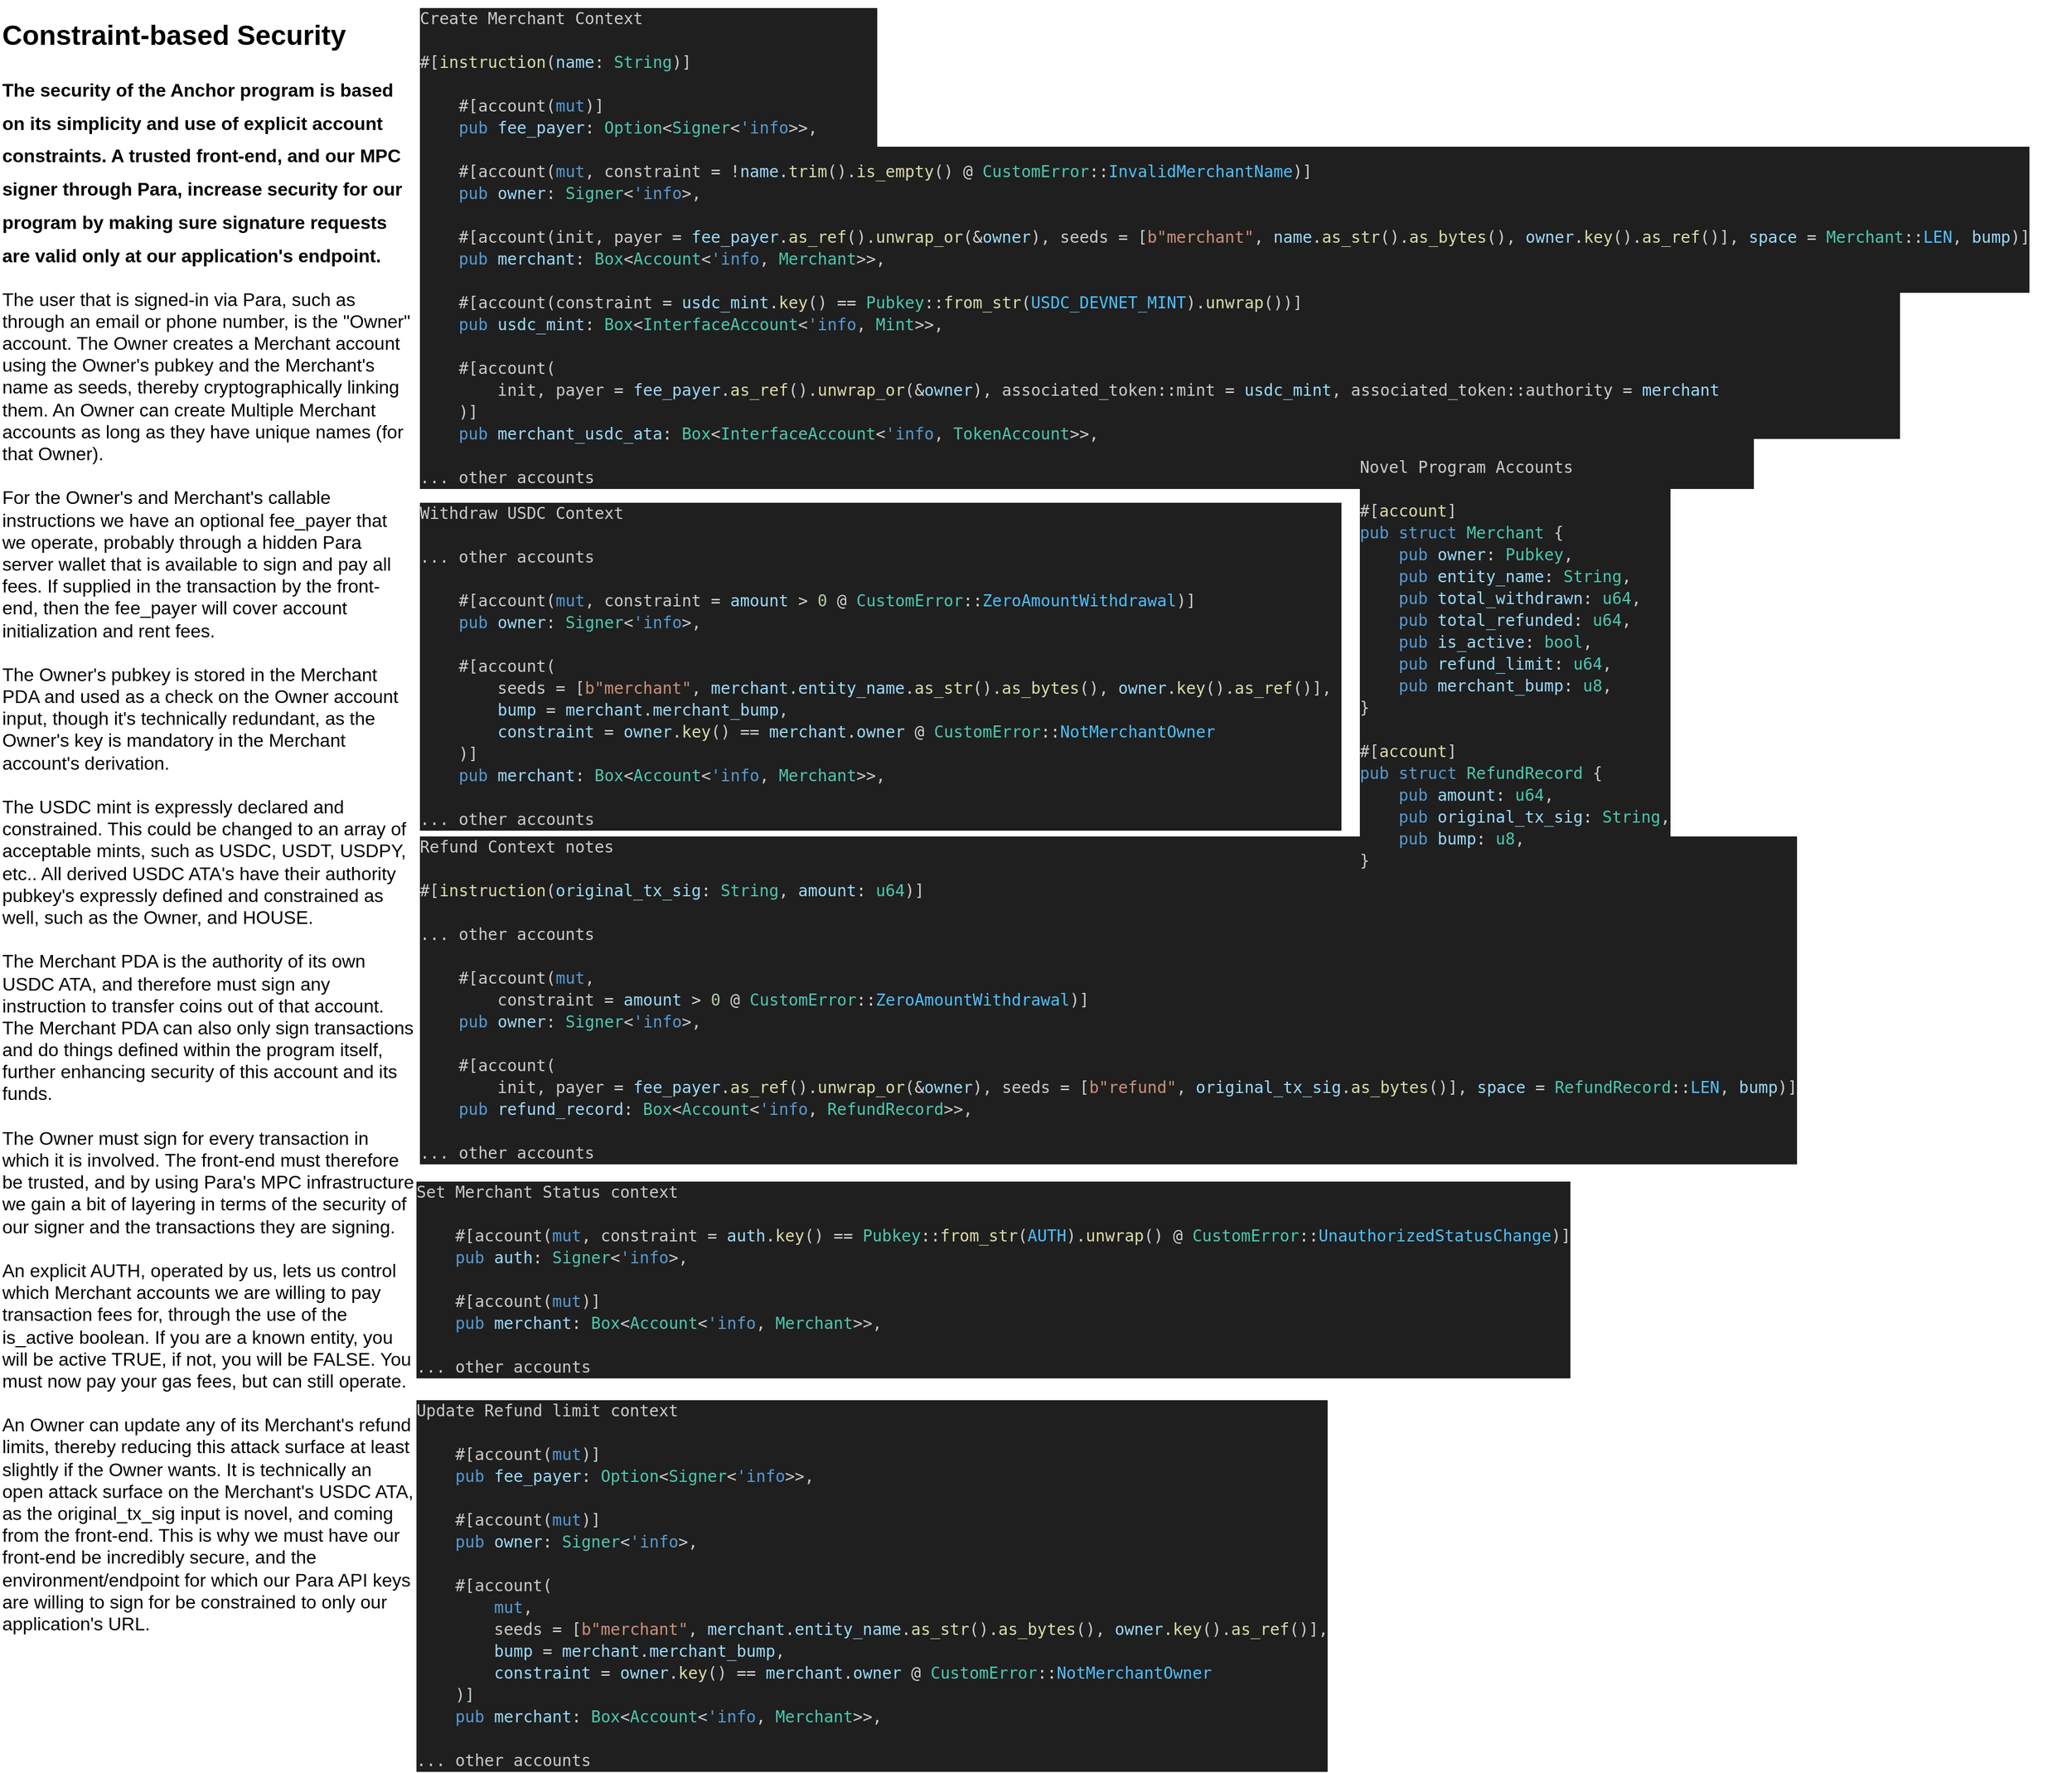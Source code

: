 <mxfile version="26.2.15">
  <diagram name="Page-1" id="b9bWnaJlg_S3Ddargzs1">
    <mxGraphModel dx="2515" dy="-315" grid="1" gridSize="10" guides="1" tooltips="1" connect="1" arrows="1" fold="1" page="1" pageScale="1" pageWidth="850" pageHeight="1100" math="0" shadow="0">
      <root>
        <mxCell id="0" />
        <mxCell id="1" parent="0" />
        <UserObject label="&lt;div style=&quot;color: #cccccc;background-color: #1f1f1f;font-family: &#39;Droid Sans Mono&#39;, &#39;monospace&#39;, monospace;font-weight: normal;font-size: 14px;line-height: 19px;white-space: pre;&quot;&gt;&lt;div&gt;&lt;span style=&quot;color: #cccccc;&quot;&gt;Create Merchant Context&lt;/span&gt;&lt;/div&gt;&lt;div&gt;&lt;br&gt;&lt;/div&gt;&lt;div&gt;&lt;span style=&quot;color: #cccccc;&quot;&gt;#[&lt;/span&gt;&lt;span style=&quot;color: #dcdcaa;&quot;&gt;instruction&lt;/span&gt;&lt;span style=&quot;color: #cccccc;&quot;&gt;(&lt;/span&gt;&lt;span style=&quot;color: #9cdcfe;&quot;&gt;name&lt;/span&gt;&lt;span style=&quot;color: #d4d4d4;&quot;&gt;:&lt;/span&gt;&lt;span style=&quot;color: #cccccc;&quot;&gt; &lt;/span&gt;&lt;span style=&quot;color: #4ec9b0;&quot;&gt;String&lt;/span&gt;&lt;span style=&quot;color: #cccccc;&quot;&gt;)]&lt;/span&gt;&lt;/div&gt;&lt;div&gt;    &lt;/div&gt;&lt;div&gt;&lt;div style=&quot;line-height: 19px;&quot;&gt;&lt;div&gt;    #[account(&lt;span style=&quot;color: #569cd6;&quot;&gt;mut&lt;/span&gt;)]&lt;/div&gt;&lt;div&gt;    &lt;span style=&quot;color: #569cd6;&quot;&gt;pub&lt;/span&gt; &lt;span style=&quot;color: #9cdcfe;&quot;&gt;fee_payer&lt;/span&gt;&lt;span style=&quot;color: #d4d4d4;&quot;&gt;:&lt;/span&gt; &lt;span style=&quot;color: #4ec9b0;&quot;&gt;Option&lt;/span&gt;&amp;lt;&lt;span style=&quot;color: #4ec9b0;&quot;&gt;Signer&lt;/span&gt;&amp;lt;&lt;span style=&quot;color: #569cd6;&quot;&gt;&#39;&lt;/span&gt;&lt;span style=&quot;color: #569cd6;&quot;&gt;info&lt;/span&gt;&amp;gt;&amp;gt;,&lt;/div&gt;&lt;/div&gt;&lt;/div&gt;&lt;div&gt;&lt;br&gt;&lt;/div&gt;&lt;div&gt;&lt;span style=&quot;color: #cccccc;&quot;&gt;    #[account(&lt;/span&gt;&lt;span style=&quot;color: #569cd6;&quot;&gt;mut&lt;/span&gt;&lt;span style=&quot;color: #cccccc;&quot;&gt;, constraint &lt;/span&gt;&lt;span style=&quot;color: #d4d4d4;&quot;&gt;=&lt;/span&gt;&lt;span style=&quot;color: #cccccc;&quot;&gt; &lt;/span&gt;&lt;span style=&quot;color: #d4d4d4;&quot;&gt;!&lt;/span&gt;&lt;span style=&quot;color: #9cdcfe;&quot;&gt;name&lt;/span&gt;&lt;span style=&quot;color: #d4d4d4;&quot;&gt;.&lt;/span&gt;&lt;span style=&quot;color: #dcdcaa;&quot;&gt;trim&lt;/span&gt;&lt;span style=&quot;color: #cccccc;&quot;&gt;()&lt;/span&gt;&lt;span style=&quot;color: #d4d4d4;&quot;&gt;.&lt;/span&gt;&lt;span style=&quot;color: #dcdcaa;&quot;&gt;is_empty&lt;/span&gt;&lt;span style=&quot;color: #cccccc;&quot;&gt;() &lt;/span&gt;&lt;span style=&quot;color: #d4d4d4;&quot;&gt;@&lt;/span&gt;&lt;span style=&quot;color: #cccccc;&quot;&gt; &lt;/span&gt;&lt;span style=&quot;color: #4ec9b0;&quot;&gt;CustomError&lt;/span&gt;&lt;span style=&quot;color: #d4d4d4;&quot;&gt;:&lt;/span&gt;&lt;span style=&quot;color: #d4d4d4;&quot;&gt;:&lt;/span&gt;&lt;span style=&quot;color: #4fc1ff;&quot;&gt;InvalidMerchantName&lt;/span&gt;&lt;span style=&quot;color: #cccccc;&quot;&gt;)]&lt;/span&gt;&lt;/div&gt;&lt;div&gt;&lt;span style=&quot;color: #cccccc;&quot;&gt;    &lt;/span&gt;&lt;span style=&quot;color: #569cd6;&quot;&gt;pub&lt;/span&gt;&lt;span style=&quot;color: #cccccc;&quot;&gt; &lt;/span&gt;&lt;span style=&quot;color: #9cdcfe;&quot;&gt;owner&lt;/span&gt;&lt;span style=&quot;color: #d4d4d4;&quot;&gt;:&lt;/span&gt;&lt;span style=&quot;color: #cccccc;&quot;&gt; &lt;/span&gt;&lt;span style=&quot;color: #4ec9b0;&quot;&gt;Signer&lt;/span&gt;&lt;span style=&quot;color: #cccccc;&quot;&gt;&amp;lt;&lt;/span&gt;&lt;span style=&quot;color: #569cd6;&quot;&gt;&#39;&lt;/span&gt;&lt;span style=&quot;color: #569cd6;&quot;&gt;info&lt;/span&gt;&lt;span style=&quot;color: #cccccc;&quot;&gt;&amp;gt;,&lt;/span&gt;&lt;/div&gt;&lt;br&gt;&lt;div&gt;&lt;span style=&quot;color: #cccccc;&quot;&gt;    #[account(init, payer &lt;/span&gt;&lt;span style=&quot;color: #d4d4d4;&quot;&gt;=&lt;/span&gt;&lt;span style=&quot;color: #cccccc;&quot;&gt; &lt;/span&gt;&lt;span style=&quot;color: #9cdcfe;&quot;&gt;fee_payer&lt;/span&gt;&lt;span style=&quot;color: #d4d4d4;&quot;&gt;.&lt;/span&gt;&lt;span style=&quot;color: #dcdcaa;&quot;&gt;as_ref&lt;/span&gt;&lt;span style=&quot;color: #cccccc;&quot;&gt;()&lt;/span&gt;&lt;span style=&quot;color: #d4d4d4;&quot;&gt;.&lt;/span&gt;&lt;span style=&quot;color: #dcdcaa;&quot;&gt;unwrap_or&lt;/span&gt;&lt;span style=&quot;color: #cccccc;&quot;&gt;(&lt;/span&gt;&lt;span style=&quot;color: #d4d4d4;&quot;&gt;&amp;amp;&lt;/span&gt;&lt;span style=&quot;color: #9cdcfe;&quot;&gt;owner&lt;/span&gt;&lt;span style=&quot;color: #cccccc;&quot;&gt;), seeds &lt;/span&gt;&lt;span style=&quot;color: #d4d4d4;&quot;&gt;=&lt;/span&gt;&lt;span style=&quot;color: #cccccc;&quot;&gt; [&lt;/span&gt;&lt;span style=&quot;color: #ce9178;&quot;&gt;b&quot;merchant&quot;&lt;/span&gt;&lt;span style=&quot;color: #cccccc;&quot;&gt;, &lt;/span&gt;&lt;span style=&quot;color: #9cdcfe;&quot;&gt;name&lt;/span&gt;&lt;span style=&quot;color: #d4d4d4;&quot;&gt;.&lt;/span&gt;&lt;span style=&quot;color: #dcdcaa;&quot;&gt;as_str&lt;/span&gt;&lt;span style=&quot;color: #cccccc;&quot;&gt;()&lt;/span&gt;&lt;span style=&quot;color: #d4d4d4;&quot;&gt;.&lt;/span&gt;&lt;span style=&quot;color: #dcdcaa;&quot;&gt;as_bytes&lt;/span&gt;&lt;span style=&quot;color: #cccccc;&quot;&gt;(), &lt;/span&gt;&lt;span style=&quot;color: #9cdcfe;&quot;&gt;owner&lt;/span&gt;&lt;span style=&quot;color: #d4d4d4;&quot;&gt;.&lt;/span&gt;&lt;span style=&quot;color: #dcdcaa;&quot;&gt;key&lt;/span&gt;&lt;span style=&quot;color: #cccccc;&quot;&gt;()&lt;/span&gt;&lt;span style=&quot;color: #d4d4d4;&quot;&gt;.&lt;/span&gt;&lt;span style=&quot;color: #dcdcaa;&quot;&gt;as_ref&lt;/span&gt;&lt;span style=&quot;color: #cccccc;&quot;&gt;()], &lt;/span&gt;&lt;span style=&quot;color: #9cdcfe;&quot;&gt;space&lt;/span&gt;&lt;span style=&quot;color: #cccccc;&quot;&gt; &lt;/span&gt;&lt;span style=&quot;color: #d4d4d4;&quot;&gt;=&lt;/span&gt;&lt;span style=&quot;color: #cccccc;&quot;&gt; &lt;/span&gt;&lt;span style=&quot;color: #4ec9b0;&quot;&gt;Merchant&lt;/span&gt;&lt;span style=&quot;color: #d4d4d4;&quot;&gt;:&lt;/span&gt;&lt;span style=&quot;color: #d4d4d4;&quot;&gt;:&lt;/span&gt;&lt;span style=&quot;color: #4fc1ff;&quot;&gt;LEN&lt;/span&gt;&lt;span style=&quot;color: #cccccc;&quot;&gt;, &lt;/span&gt;&lt;span style=&quot;color: #9cdcfe;&quot;&gt;bump&lt;/span&gt;&lt;span style=&quot;color: #cccccc;&quot;&gt;)]&lt;/span&gt;&lt;/div&gt;&lt;div&gt;&lt;span style=&quot;color: #cccccc;&quot;&gt;    &lt;/span&gt;&lt;span style=&quot;color: #569cd6;&quot;&gt;pub&lt;/span&gt;&lt;span style=&quot;color: #cccccc;&quot;&gt; &lt;/span&gt;&lt;span style=&quot;color: #9cdcfe;&quot;&gt;merchant&lt;/span&gt;&lt;span style=&quot;color: #d4d4d4;&quot;&gt;:&lt;/span&gt;&lt;span style=&quot;color: #cccccc;&quot;&gt; &lt;/span&gt;&lt;span style=&quot;color: #4ec9b0;&quot;&gt;Box&lt;/span&gt;&lt;span style=&quot;color: #cccccc;&quot;&gt;&amp;lt;&lt;/span&gt;&lt;span style=&quot;color: #4ec9b0;&quot;&gt;Account&lt;/span&gt;&lt;span style=&quot;color: #cccccc;&quot;&gt;&amp;lt;&lt;/span&gt;&lt;span style=&quot;color: #569cd6;&quot;&gt;&#39;&lt;/span&gt;&lt;span style=&quot;color: #569cd6;&quot;&gt;info&lt;/span&gt;&lt;span style=&quot;color: #cccccc;&quot;&gt;, &lt;/span&gt;&lt;span style=&quot;color: #4ec9b0;&quot;&gt;Merchant&lt;/span&gt;&lt;span style=&quot;color: #cccccc;&quot;&gt;&amp;gt;&amp;gt;,&lt;/span&gt;&lt;/div&gt;&lt;/div&gt;&lt;div style=&quot;color: #cccccc;background-color: #1f1f1f;font-family: &#39;Droid Sans Mono&#39;, &#39;monospace&#39;, monospace;font-weight: normal;font-size: 14px;line-height: 19px;white-space: pre;&quot;&gt;&lt;br&gt;&lt;div&gt;&lt;span style=&quot;color: rgb(204, 204, 204);&quot;&gt;    #[account(constraint &lt;/span&gt;&lt;span style=&quot;color: rgb(212, 212, 212);&quot;&gt;=&lt;/span&gt;&lt;span style=&quot;color: rgb(204, 204, 204);&quot;&gt; &lt;/span&gt;&lt;span style=&quot;color: rgb(156, 220, 254);&quot;&gt;usdc_mint&lt;/span&gt;&lt;span style=&quot;color: rgb(212, 212, 212);&quot;&gt;.&lt;/span&gt;&lt;span style=&quot;color: rgb(220, 220, 170);&quot;&gt;key&lt;/span&gt;&lt;span style=&quot;color: rgb(204, 204, 204);&quot;&gt;() &lt;/span&gt;&lt;span style=&quot;color: rgb(212, 212, 212);&quot;&gt;=&lt;/span&gt;&lt;span style=&quot;color: rgb(212, 212, 212);&quot;&gt;=&lt;/span&gt;&lt;span style=&quot;color: rgb(204, 204, 204);&quot;&gt; &lt;/span&gt;&lt;span style=&quot;color: rgb(78, 201, 176);&quot;&gt;Pubkey&lt;/span&gt;&lt;span style=&quot;color: rgb(212, 212, 212);&quot;&gt;:&lt;/span&gt;&lt;span style=&quot;color: rgb(212, 212, 212);&quot;&gt;:&lt;/span&gt;&lt;span style=&quot;color: rgb(220, 220, 170);&quot;&gt;from_str&lt;/span&gt;&lt;span style=&quot;color: rgb(204, 204, 204);&quot;&gt;(&lt;/span&gt;&lt;span style=&quot;color: rgb(79, 193, 255);&quot;&gt;USDC_DEVNET_MINT&lt;/span&gt;&lt;span style=&quot;color: rgb(204, 204, 204);&quot;&gt;)&lt;/span&gt;&lt;span style=&quot;color: rgb(212, 212, 212);&quot;&gt;.&lt;/span&gt;&lt;span style=&quot;color: rgb(220, 220, 170);&quot;&gt;unwrap&lt;/span&gt;&lt;span style=&quot;color: rgb(204, 204, 204);&quot;&gt;())] &lt;/span&gt;&lt;/div&gt;&lt;div&gt;&lt;span style=&quot;color: #cccccc;&quot;&gt;    &lt;/span&gt;&lt;span style=&quot;color: #569cd6;&quot;&gt;pub&lt;/span&gt;&lt;span style=&quot;color: #cccccc;&quot;&gt; &lt;/span&gt;&lt;span style=&quot;color: #9cdcfe;&quot;&gt;usdc_mint&lt;/span&gt;&lt;span style=&quot;color: #d4d4d4;&quot;&gt;:&lt;/span&gt;&lt;span style=&quot;color: #cccccc;&quot;&gt; &lt;/span&gt;&lt;span style=&quot;color: #4ec9b0;&quot;&gt;Box&lt;/span&gt;&lt;span style=&quot;color: #cccccc;&quot;&gt;&amp;lt;&lt;/span&gt;&lt;span style=&quot;color: #4ec9b0;&quot;&gt;InterfaceAccount&lt;/span&gt;&lt;span style=&quot;color: #cccccc;&quot;&gt;&amp;lt;&lt;/span&gt;&lt;span style=&quot;color: #569cd6;&quot;&gt;&#39;&lt;/span&gt;&lt;span style=&quot;color: #569cd6;&quot;&gt;info&lt;/span&gt;&lt;span style=&quot;color: #cccccc;&quot;&gt;, &lt;/span&gt;&lt;span style=&quot;color: #4ec9b0;&quot;&gt;Mint&lt;/span&gt;&lt;span style=&quot;color: #cccccc;&quot;&gt;&amp;gt;&amp;gt;,&lt;/span&gt;&lt;/div&gt;&lt;br&gt;&lt;div&gt;&lt;span style=&quot;color: #cccccc;&quot;&gt;    #[account(&lt;/span&gt;&lt;/div&gt;&lt;div&gt;&lt;span style=&quot;color: #cccccc;&quot;&gt;        init, &lt;/span&gt;&lt;span style=&quot;color: rgb(204, 204, 204);&quot;&gt;payer &lt;/span&gt;&lt;span style=&quot;color: rgb(212, 212, 212);&quot;&gt;=&lt;/span&gt;&lt;span style=&quot;color: rgb(204, 204, 204);&quot;&gt; &lt;/span&gt;&lt;span style=&quot;color: rgb(156, 220, 254);&quot;&gt;fee_payer&lt;/span&gt;&lt;span style=&quot;color: rgb(212, 212, 212);&quot;&gt;.&lt;/span&gt;&lt;span style=&quot;color: rgb(220, 220, 170);&quot;&gt;as_ref&lt;/span&gt;&lt;span style=&quot;color: rgb(204, 204, 204);&quot;&gt;()&lt;/span&gt;&lt;span style=&quot;color: rgb(212, 212, 212);&quot;&gt;.&lt;/span&gt;&lt;span style=&quot;color: rgb(220, 220, 170);&quot;&gt;unwrap_or&lt;/span&gt;&lt;span style=&quot;color: rgb(204, 204, 204);&quot;&gt;(&lt;/span&gt;&lt;span style=&quot;color: rgb(212, 212, 212);&quot;&gt;&amp;amp;&lt;/span&gt;&lt;span style=&quot;color: rgb(156, 220, 254);&quot;&gt;owner&lt;/span&gt;&lt;span style=&quot;color: rgb(204, 204, 204);&quot;&gt;), &lt;/span&gt;&lt;span style=&quot;color: rgb(204, 204, 204);&quot;&gt;associated_token&lt;/span&gt;&lt;span style=&quot;color: rgb(212, 212, 212);&quot;&gt;::&lt;/span&gt;&lt;span style=&quot;color: rgb(204, 204, 204);&quot;&gt;mint &lt;/span&gt;&lt;span style=&quot;color: rgb(212, 212, 212);&quot;&gt;=&lt;/span&gt;&lt;span style=&quot;color: rgb(204, 204, 204);&quot;&gt; &lt;/span&gt;&lt;span style=&quot;color: rgb(156, 220, 254);&quot;&gt;usdc_mint&lt;/span&gt;&lt;span style=&quot;color: rgb(204, 204, 204);&quot;&gt;, &lt;/span&gt;&lt;span style=&quot;color: rgb(204, 204, 204);&quot;&gt;associated_token&lt;/span&gt;&lt;span style=&quot;color: rgb(212, 212, 212);&quot;&gt;::&lt;/span&gt;&lt;span style=&quot;color: rgb(204, 204, 204);&quot;&gt;authority &lt;/span&gt;&lt;span style=&quot;color: rgb(212, 212, 212);&quot;&gt;=&lt;/span&gt;&lt;span style=&quot;color: rgb(204, 204, 204);&quot;&gt; &lt;/span&gt;&lt;span style=&quot;color: rgb(156, 220, 254);&quot;&gt;merchant&lt;/span&gt;&lt;/div&gt;&lt;div&gt;&lt;span style=&quot;color: #cccccc;&quot;&gt;    )]&lt;/span&gt;&lt;/div&gt;&lt;div&gt;&lt;span style=&quot;color: #cccccc;&quot;&gt;    &lt;/span&gt;&lt;span style=&quot;color: #569cd6;&quot;&gt;pub&lt;/span&gt;&lt;span style=&quot;color: #cccccc;&quot;&gt; &lt;/span&gt;&lt;span style=&quot;color: #9cdcfe;&quot;&gt;merchant_usdc_ata&lt;/span&gt;&lt;span style=&quot;color: #d4d4d4;&quot;&gt;:&lt;/span&gt;&lt;span style=&quot;color: #cccccc;&quot;&gt; &lt;/span&gt;&lt;span style=&quot;color: #4ec9b0;&quot;&gt;Box&lt;/span&gt;&lt;span style=&quot;color: #cccccc;&quot;&gt;&amp;lt;&lt;/span&gt;&lt;span style=&quot;color: #4ec9b0;&quot;&gt;InterfaceAccount&lt;/span&gt;&lt;span style=&quot;color: #cccccc;&quot;&gt;&amp;lt;&lt;/span&gt;&lt;span style=&quot;color: #569cd6;&quot;&gt;&#39;&lt;/span&gt;&lt;span style=&quot;color: #569cd6;&quot;&gt;info&lt;/span&gt;&lt;span style=&quot;color: #cccccc;&quot;&gt;, &lt;/span&gt;&lt;span style=&quot;color: #4ec9b0;&quot;&gt;TokenAccount&lt;/span&gt;&lt;span style=&quot;color: #cccccc;&quot;&gt;&amp;gt;&amp;gt;,&lt;/span&gt;&lt;/div&gt;&lt;div&gt;&lt;br&gt;&lt;/div&gt;&lt;div&gt;&lt;div&gt;&lt;span style=&quot;color: rgb(204, 204, 204);&quot;&gt;... other accounts&lt;/span&gt;&lt;/div&gt;&lt;/div&gt;&lt;/div&gt;" link="&lt;div style=&quot;color: #cccccc;background-color: #1f1f1f;font-family: &#39;Droid Sans Mono&#39;, &#39;monospace&#39;, monospace;font-weight: normal;font-size: 14px;line-height: 19px;white-space: pre;&quot;&gt;&lt;div&gt;&lt;span style=&quot;color: #cccccc;&quot;&gt;#[&lt;/span&gt;&lt;span style=&quot;color: #dcdcaa;&quot;&gt;derive&lt;/span&gt;&lt;span style=&quot;color: #cccccc;&quot;&gt;(&lt;/span&gt;&lt;span style=&quot;color: #4ec9b0;&quot;&gt;Accounts&lt;/span&gt;&lt;span style=&quot;color: #cccccc;&quot;&gt;)]&lt;/span&gt;&lt;/div&gt;&lt;div&gt;&lt;span style=&quot;color: #cccccc;&quot;&gt;#[&lt;/span&gt;&lt;span style=&quot;color: #dcdcaa;&quot;&gt;instruction&lt;/span&gt;&lt;span style=&quot;color: #cccccc;&quot;&gt;(&lt;/span&gt;&lt;span style=&quot;color: #9cdcfe;&quot;&gt;name&lt;/span&gt;&lt;span style=&quot;color: #d4d4d4;&quot;&gt;:&lt;/span&gt;&lt;span style=&quot;color: #cccccc;&quot;&gt; &lt;/span&gt;&lt;span style=&quot;color: #4ec9b0;&quot;&gt;String&lt;/span&gt;&lt;span style=&quot;color: #cccccc;&quot;&gt;)]&lt;/span&gt;&lt;/div&gt;&lt;div&gt;&lt;span style=&quot;color: #569cd6;&quot;&gt;pub&lt;/span&gt;&lt;span style=&quot;color: #cccccc;&quot;&gt; &lt;/span&gt;&lt;span style=&quot;color: #569cd6;&quot;&gt;struct&lt;/span&gt;&lt;span style=&quot;color: #cccccc;&quot;&gt; &lt;/span&gt;&lt;span style=&quot;color: #4ec9b0;&quot;&gt;CreateMerchant&lt;/span&gt;&lt;span style=&quot;color: #cccccc;&quot;&gt;&amp;lt;&lt;/span&gt;&lt;span style=&quot;color: #569cd6;&quot;&gt;&#39;&lt;/span&gt;&lt;span style=&quot;color: #569cd6;&quot;&gt;info&lt;/span&gt;&lt;span style=&quot;color: #cccccc;&quot;&gt;&amp;gt; {&lt;/span&gt;&lt;/div&gt;&lt;div&gt;&lt;span style=&quot;color: #cccccc;&quot;&gt;    &lt;/span&gt;&lt;span style=&quot;color: #6a9955;&quot;&gt;/// Optional fee payer account. If provided, this account will pay for transaction fees.&lt;/span&gt;&lt;/div&gt;&lt;div&gt;&lt;span style=&quot;color: #cccccc;&quot;&gt;    &lt;/span&gt;&lt;span style=&quot;color: #6a9955;&quot;&gt;/// CHECK: This is an optional account that can pay for transaction fees&lt;/span&gt;&lt;/div&gt;&lt;div&gt;&lt;span style=&quot;color: #cccccc;&quot;&gt;    #[account(&lt;/span&gt;&lt;span style=&quot;color: #569cd6;&quot;&gt;mut&lt;/span&gt;&lt;span style=&quot;color: #cccccc;&quot;&gt;)]&lt;/span&gt;&lt;/div&gt;&lt;div&gt;&lt;span style=&quot;color: #cccccc;&quot;&gt;    &lt;/span&gt;&lt;span style=&quot;color: #569cd6;&quot;&gt;pub&lt;/span&gt;&lt;span style=&quot;color: #cccccc;&quot;&gt; &lt;/span&gt;&lt;span style=&quot;color: #9cdcfe;&quot;&gt;fee_payer&lt;/span&gt;&lt;span style=&quot;color: #d4d4d4;&quot;&gt;:&lt;/span&gt;&lt;span style=&quot;color: #cccccc;&quot;&gt; &lt;/span&gt;&lt;span style=&quot;color: #4ec9b0;&quot;&gt;Option&lt;/span&gt;&lt;span style=&quot;color: #cccccc;&quot;&gt;&amp;lt;&lt;/span&gt;&lt;span style=&quot;color: #4ec9b0;&quot;&gt;Signer&lt;/span&gt;&lt;span style=&quot;color: #cccccc;&quot;&gt;&amp;lt;&lt;/span&gt;&lt;span style=&quot;color: #569cd6;&quot;&gt;&#39;&lt;/span&gt;&lt;span style=&quot;color: #569cd6;&quot;&gt;info&lt;/span&gt;&lt;span style=&quot;color: #cccccc;&quot;&gt;&amp;gt;&amp;gt;,&lt;/span&gt;&lt;/div&gt;&lt;br&gt;&lt;div&gt;&lt;span style=&quot;color: #cccccc;&quot;&gt;    #[account(&lt;/span&gt;&lt;span style=&quot;color: #569cd6;&quot;&gt;mut&lt;/span&gt;&lt;span style=&quot;color: #cccccc;&quot;&gt;, constraint &lt;/span&gt;&lt;span style=&quot;color: #d4d4d4;&quot;&gt;=&lt;/span&gt;&lt;span style=&quot;color: #cccccc;&quot;&gt; &lt;/span&gt;&lt;span style=&quot;color: #d4d4d4;&quot;&gt;!&lt;/span&gt;&lt;span style=&quot;color: #9cdcfe;&quot;&gt;name&lt;/span&gt;&lt;span style=&quot;color: #d4d4d4;&quot;&gt;.&lt;/span&gt;&lt;span style=&quot;color: #dcdcaa;&quot;&gt;trim&lt;/span&gt;&lt;span style=&quot;color: #cccccc;&quot;&gt;()&lt;/span&gt;&lt;span style=&quot;color: #d4d4d4;&quot;&gt;.&lt;/span&gt;&lt;span style=&quot;color: #dcdcaa;&quot;&gt;is_empty&lt;/span&gt;&lt;span style=&quot;color: #cccccc;&quot;&gt;() &lt;/span&gt;&lt;span style=&quot;color: #d4d4d4;&quot;&gt;@&lt;/span&gt;&lt;span style=&quot;color: #cccccc;&quot;&gt; &lt;/span&gt;&lt;span style=&quot;color: #4ec9b0;&quot;&gt;CustomError&lt;/span&gt;&lt;span style=&quot;color: #d4d4d4;&quot;&gt;:&lt;/span&gt;&lt;span style=&quot;color: #d4d4d4;&quot;&gt;:&lt;/span&gt;&lt;span style=&quot;color: #4fc1ff;&quot;&gt;InvalidMerchantName&lt;/span&gt;&lt;span style=&quot;color: #cccccc;&quot;&gt;)]&lt;/span&gt;&lt;/div&gt;&lt;div&gt;&lt;span style=&quot;color: #cccccc;&quot;&gt;    &lt;/span&gt;&lt;span style=&quot;color: #569cd6;&quot;&gt;pub&lt;/span&gt;&lt;span style=&quot;color: #cccccc;&quot;&gt; &lt;/span&gt;&lt;span style=&quot;color: #9cdcfe;&quot;&gt;owner&lt;/span&gt;&lt;span style=&quot;color: #d4d4d4;&quot;&gt;:&lt;/span&gt;&lt;span style=&quot;color: #cccccc;&quot;&gt; &lt;/span&gt;&lt;span style=&quot;color: #4ec9b0;&quot;&gt;Signer&lt;/span&gt;&lt;span style=&quot;color: #cccccc;&quot;&gt;&amp;lt;&lt;/span&gt;&lt;span style=&quot;color: #569cd6;&quot;&gt;&#39;&lt;/span&gt;&lt;span style=&quot;color: #569cd6;&quot;&gt;info&lt;/span&gt;&lt;span style=&quot;color: #cccccc;&quot;&gt;&amp;gt;,&lt;/span&gt;&lt;/div&gt;&lt;br&gt;&lt;div&gt;&lt;span style=&quot;color: #cccccc;&quot;&gt;    #[account(init, payer &lt;/span&gt;&lt;span style=&quot;color: #d4d4d4;&quot;&gt;=&lt;/span&gt;&lt;span style=&quot;color: #cccccc;&quot;&gt; &lt;/span&gt;&lt;span style=&quot;color: #9cdcfe;&quot;&gt;fee_payer&lt;/span&gt;&lt;span style=&quot;color: #d4d4d4;&quot;&gt;.&lt;/span&gt;&lt;span style=&quot;color: #dcdcaa;&quot;&gt;as_ref&lt;/span&gt;&lt;span style=&quot;color: #cccccc;&quot;&gt;()&lt;/span&gt;&lt;span style=&quot;color: #d4d4d4;&quot;&gt;.&lt;/span&gt;&lt;span style=&quot;color: #dcdcaa;&quot;&gt;unwrap_or&lt;/span&gt;&lt;span style=&quot;color: #cccccc;&quot;&gt;(&lt;/span&gt;&lt;span style=&quot;color: #d4d4d4;&quot;&gt;&amp;amp;&lt;/span&gt;&lt;span style=&quot;color: #9cdcfe;&quot;&gt;owner&lt;/span&gt;&lt;span style=&quot;color: #cccccc;&quot;&gt;), seeds &lt;/span&gt;&lt;span style=&quot;color: #d4d4d4;&quot;&gt;=&lt;/span&gt;&lt;span style=&quot;color: #cccccc;&quot;&gt; [&lt;/span&gt;&lt;span style=&quot;color: #ce9178;&quot;&gt;b&quot;merchant&quot;&lt;/span&gt;&lt;span style=&quot;color: #cccccc;&quot;&gt;, &lt;/span&gt;&lt;span style=&quot;color: #9cdcfe;&quot;&gt;name&lt;/span&gt;&lt;span style=&quot;color: #d4d4d4;&quot;&gt;.&lt;/span&gt;&lt;span style=&quot;color: #dcdcaa;&quot;&gt;as_str&lt;/span&gt;&lt;span style=&quot;color: #cccccc;&quot;&gt;()&lt;/span&gt;&lt;span style=&quot;color: #d4d4d4;&quot;&gt;.&lt;/span&gt;&lt;span style=&quot;color: #dcdcaa;&quot;&gt;as_bytes&lt;/span&gt;&lt;span style=&quot;color: #cccccc;&quot;&gt;(), &lt;/span&gt;&lt;span style=&quot;color: #9cdcfe;&quot;&gt;owner&lt;/span&gt;&lt;span style=&quot;color: #d4d4d4;&quot;&gt;.&lt;/span&gt;&lt;span style=&quot;color: #dcdcaa;&quot;&gt;key&lt;/span&gt;&lt;span style=&quot;color: #cccccc;&quot;&gt;()&lt;/span&gt;&lt;span style=&quot;color: #d4d4d4;&quot;&gt;.&lt;/span&gt;&lt;span style=&quot;color: #dcdcaa;&quot;&gt;as_ref&lt;/span&gt;&lt;span style=&quot;color: #cccccc;&quot;&gt;()], &lt;/span&gt;&lt;span style=&quot;color: #9cdcfe;&quot;&gt;space&lt;/span&gt;&lt;span style=&quot;color: #cccccc;&quot;&gt; &lt;/span&gt;&lt;span style=&quot;color: #d4d4d4;&quot;&gt;=&lt;/span&gt;&lt;span style=&quot;color: #cccccc;&quot;&gt; &lt;/span&gt;&lt;span style=&quot;color: #4ec9b0;&quot;&gt;Merchant&lt;/span&gt;&lt;span style=&quot;color: #d4d4d4;&quot;&gt;:&lt;/span&gt;&lt;span style=&quot;color: #d4d4d4;&quot;&gt;:&lt;/span&gt;&lt;span style=&quot;color: #4fc1ff;&quot;&gt;LEN&lt;/span&gt;&lt;span style=&quot;color: #cccccc;&quot;&gt;, &lt;/span&gt;&lt;span style=&quot;color: #9cdcfe;&quot;&gt;bump&lt;/span&gt;&lt;span style=&quot;color: #cccccc;&quot;&gt;)]&lt;/span&gt;&lt;/div&gt;&lt;div&gt;&lt;span style=&quot;color: #cccccc;&quot;&gt;    &lt;/span&gt;&lt;span style=&quot;color: #569cd6;&quot;&gt;pub&lt;/span&gt;&lt;span style=&quot;color: #cccccc;&quot;&gt; &lt;/span&gt;&lt;span style=&quot;color: #9cdcfe;&quot;&gt;merchant&lt;/span&gt;&lt;span style=&quot;color: #d4d4d4;&quot;&gt;:&lt;/span&gt;&lt;span style=&quot;color: #cccccc;&quot;&gt; &lt;/span&gt;&lt;span style=&quot;color: #4ec9b0;&quot;&gt;Box&lt;/span&gt;&lt;span style=&quot;color: #cccccc;&quot;&gt;&amp;lt;&lt;/span&gt;&lt;span style=&quot;color: #4ec9b0;&quot;&gt;Account&lt;/span&gt;&lt;span style=&quot;color: #cccccc;&quot;&gt;&amp;lt;&lt;/span&gt;&lt;span style=&quot;color: #569cd6;&quot;&gt;&#39;&lt;/span&gt;&lt;span style=&quot;color: #569cd6;&quot;&gt;info&lt;/span&gt;&lt;span style=&quot;color: #cccccc;&quot;&gt;, &lt;/span&gt;&lt;span style=&quot;color: #4ec9b0;&quot;&gt;Merchant&lt;/span&gt;&lt;span style=&quot;color: #cccccc;&quot;&gt;&amp;gt;&amp;gt;,&lt;/span&gt;&lt;/div&gt;&lt;br&gt;&lt;div&gt;&lt;span style=&quot;color: #cccccc;&quot;&gt;    &lt;/span&gt;&lt;span style=&quot;color: #6a9955;&quot;&gt;// main net USDC mint account&lt;/span&gt;&lt;/div&gt;&lt;div&gt;&lt;span style=&quot;color: #cccccc;&quot;&gt;    &lt;/span&gt;&lt;span style=&quot;color: #6a9955;&quot;&gt;// #[account(constraint = usdc_mint.key() == Pubkey::from_str(USDC_MAINNET_MINT).unwrap())]&lt;/span&gt;&lt;/div&gt;&lt;div&gt;&lt;span style=&quot;color: #cccccc;&quot;&gt;    &lt;/span&gt;&lt;span style=&quot;color: #6a9955;&quot;&gt;// pub usdc_mint: InterfaceAccount&amp;lt;&#39;info, Mint&amp;gt;,&lt;/span&gt;&lt;/div&gt;&lt;br&gt;&lt;div&gt;&lt;span style=&quot;color: #cccccc;&quot;&gt;    &lt;/span&gt;&lt;span style=&quot;color: #6a9955;&quot;&gt;// devnet USDC mint account&lt;/span&gt;&lt;/div&gt;&lt;div&gt;&lt;span style=&quot;color: #cccccc;&quot;&gt;    #[account(constraint &lt;/span&gt;&lt;span style=&quot;color: #d4d4d4;&quot;&gt;=&lt;/span&gt;&lt;span style=&quot;color: #cccccc;&quot;&gt; &lt;/span&gt;&lt;span style=&quot;color: #9cdcfe;&quot;&gt;usdc_mint&lt;/span&gt;&lt;span style=&quot;color: #d4d4d4;&quot;&gt;.&lt;/span&gt;&lt;span style=&quot;color: #dcdcaa;&quot;&gt;key&lt;/span&gt;&lt;span style=&quot;color: #cccccc;&quot;&gt;() &lt;/span&gt;&lt;span style=&quot;color: #d4d4d4;&quot;&gt;=&lt;/span&gt;&lt;span style=&quot;color: #d4d4d4;&quot;&gt;=&lt;/span&gt;&lt;span style=&quot;color: #cccccc;&quot;&gt; &lt;/span&gt;&lt;span style=&quot;color: #4ec9b0;&quot;&gt;Pubkey&lt;/span&gt;&lt;span style=&quot;color: #d4d4d4;&quot;&gt;:&lt;/span&gt;&lt;span style=&quot;color: #d4d4d4;&quot;&gt;:&lt;/span&gt;&lt;span style=&quot;color: #dcdcaa;&quot;&gt;from_str&lt;/span&gt;&lt;span style=&quot;color: #cccccc;&quot;&gt;(&lt;/span&gt;&lt;span style=&quot;color: #4fc1ff;&quot;&gt;USDC_DEVNET_MINT&lt;/span&gt;&lt;span style=&quot;color: #cccccc;&quot;&gt;)&lt;/span&gt;&lt;span style=&quot;color: #d4d4d4;&quot;&gt;.&lt;/span&gt;&lt;span style=&quot;color: #dcdcaa;&quot;&gt;unwrap&lt;/span&gt;&lt;span style=&quot;color: #cccccc;&quot;&gt;())]&lt;/span&gt;&lt;/div&gt;&lt;div&gt;&lt;span style=&quot;color: #cccccc;&quot;&gt;    &lt;/span&gt;&lt;span style=&quot;color: #569cd6;&quot;&gt;pub&lt;/span&gt;&lt;span style=&quot;color: #cccccc;&quot;&gt; &lt;/span&gt;&lt;span style=&quot;color: #9cdcfe;&quot;&gt;usdc_mint&lt;/span&gt;&lt;span style=&quot;color: #d4d4d4;&quot;&gt;:&lt;/span&gt;&lt;span style=&quot;color: #cccccc;&quot;&gt; &lt;/span&gt;&lt;span style=&quot;color: #4ec9b0;&quot;&gt;Box&lt;/span&gt;&lt;span style=&quot;color: #cccccc;&quot;&gt;&amp;lt;&lt;/span&gt;&lt;span style=&quot;color: #4ec9b0;&quot;&gt;InterfaceAccount&lt;/span&gt;&lt;span style=&quot;color: #cccccc;&quot;&gt;&amp;lt;&lt;/span&gt;&lt;span style=&quot;color: #569cd6;&quot;&gt;&#39;&lt;/span&gt;&lt;span style=&quot;color: #569cd6;&quot;&gt;info&lt;/span&gt;&lt;span style=&quot;color: #cccccc;&quot;&gt;, &lt;/span&gt;&lt;span style=&quot;color: #4ec9b0;&quot;&gt;Mint&lt;/span&gt;&lt;span style=&quot;color: #cccccc;&quot;&gt;&amp;gt;&amp;gt;,&lt;/span&gt;&lt;/div&gt;&lt;br&gt;&lt;div&gt;&lt;span style=&quot;color: #cccccc;&quot;&gt;    #[account(&lt;/span&gt;&lt;/div&gt;&lt;div&gt;&lt;span style=&quot;color: #cccccc;&quot;&gt;        init,&lt;/span&gt;&lt;/div&gt;&lt;div&gt;&lt;span style=&quot;color: #cccccc;&quot;&gt;        payer &lt;/span&gt;&lt;span style=&quot;color: #d4d4d4;&quot;&gt;=&lt;/span&gt;&lt;span style=&quot;color: #cccccc;&quot;&gt; &lt;/span&gt;&lt;span style=&quot;color: #9cdcfe;&quot;&gt;fee_payer&lt;/span&gt;&lt;span style=&quot;color: #d4d4d4;&quot;&gt;.&lt;/span&gt;&lt;span style=&quot;color: #dcdcaa;&quot;&gt;as_ref&lt;/span&gt;&lt;span style=&quot;color: #cccccc;&quot;&gt;()&lt;/span&gt;&lt;span style=&quot;color: #d4d4d4;&quot;&gt;.&lt;/span&gt;&lt;span style=&quot;color: #dcdcaa;&quot;&gt;unwrap_or&lt;/span&gt;&lt;span style=&quot;color: #cccccc;&quot;&gt;(&lt;/span&gt;&lt;span style=&quot;color: #d4d4d4;&quot;&gt;&amp;amp;&lt;/span&gt;&lt;span style=&quot;color: #9cdcfe;&quot;&gt;owner&lt;/span&gt;&lt;span style=&quot;color: #cccccc;&quot;&gt;),&lt;/span&gt;&lt;/div&gt;&lt;div&gt;&lt;span style=&quot;color: #cccccc;&quot;&gt;        associated_token&lt;/span&gt;&lt;span style=&quot;color: #d4d4d4;&quot;&gt;::&lt;/span&gt;&lt;span style=&quot;color: #cccccc;&quot;&gt;mint &lt;/span&gt;&lt;span style=&quot;color: #d4d4d4;&quot;&gt;=&lt;/span&gt;&lt;span style=&quot;color: #cccccc;&quot;&gt; &lt;/span&gt;&lt;span style=&quot;color: #9cdcfe;&quot;&gt;usdc_mint&lt;/span&gt;&lt;span style=&quot;color: #cccccc;&quot;&gt;,&lt;/span&gt;&lt;/div&gt;&lt;div&gt;&lt;span style=&quot;color: #cccccc;&quot;&gt;        associated_token&lt;/span&gt;&lt;span style=&quot;color: #d4d4d4;&quot;&gt;::&lt;/span&gt;&lt;span style=&quot;color: #cccccc;&quot;&gt;authority &lt;/span&gt;&lt;span style=&quot;color: #d4d4d4;&quot;&gt;=&lt;/span&gt;&lt;span style=&quot;color: #cccccc;&quot;&gt; &lt;/span&gt;&lt;span style=&quot;color: #9cdcfe;&quot;&gt;merchant&lt;/span&gt;&lt;/div&gt;&lt;div&gt;&lt;span style=&quot;color: #cccccc;&quot;&gt;    )]&lt;/span&gt;&lt;/div&gt;&lt;div&gt;&lt;span style=&quot;color: #cccccc;&quot;&gt;    &lt;/span&gt;&lt;span style=&quot;color: #569cd6;&quot;&gt;pub&lt;/span&gt;&lt;span style=&quot;color: #cccccc;&quot;&gt; &lt;/span&gt;&lt;span style=&quot;color: #9cdcfe;&quot;&gt;merchant_usdc_ata&lt;/span&gt;&lt;span style=&quot;color: #d4d4d4;&quot;&gt;:&lt;/span&gt;&lt;span style=&quot;color: #cccccc;&quot;&gt; &lt;/span&gt;&lt;span style=&quot;color: #4ec9b0;&quot;&gt;Box&lt;/span&gt;&lt;span style=&quot;color: #cccccc;&quot;&gt;&amp;lt;&lt;/span&gt;&lt;span style=&quot;color: #4ec9b0;&quot;&gt;InterfaceAccount&lt;/span&gt;&lt;span style=&quot;color: #cccccc;&quot;&gt;&amp;lt;&lt;/span&gt;&lt;span style=&quot;color: #569cd6;&quot;&gt;&#39;&lt;/span&gt;&lt;span style=&quot;color: #569cd6;&quot;&gt;info&lt;/span&gt;&lt;span style=&quot;color: #cccccc;&quot;&gt;, &lt;/span&gt;&lt;span style=&quot;color: #4ec9b0;&quot;&gt;TokenAccount&lt;/span&gt;&lt;span style=&quot;color: #cccccc;&quot;&gt;&amp;gt;&amp;gt;,&lt;/span&gt;&lt;/div&gt;&lt;/div&gt;" id="rU0K7ZDoI9-_SigEQCsl-1">
          <mxCell style="text;whiteSpace=wrap;html=1;" vertex="1" parent="1">
            <mxGeometry x="232.5" y="1130" width="1437.5" height="450" as="geometry" />
          </mxCell>
        </UserObject>
        <mxCell id="rU0K7ZDoI9-_SigEQCsl-2" value="&lt;div style=&quot;color: #cccccc;background-color: #1f1f1f;font-family: &#39;Droid Sans Mono&#39;, &#39;monospace&#39;, monospace;font-weight: normal;font-size: 14px;line-height: 19px;white-space: pre;&quot;&gt;&lt;div&gt;&lt;span style=&quot;color: #cccccc;&quot;&gt;Withdraw USDC Context&lt;/span&gt;&lt;/div&gt;&lt;div&gt;&lt;span style=&quot;color: #cccccc;&quot;&gt;&lt;br&gt;&lt;/span&gt;&lt;/div&gt;&lt;div&gt;&lt;span style=&quot;color: #cccccc;&quot;&gt;... other accounts&lt;/span&gt;&lt;/div&gt;&lt;div&gt;&lt;span style=&quot;color: #cccccc;&quot;&gt;&lt;br&gt;&lt;/span&gt;&lt;/div&gt;&lt;div&gt;&lt;span style=&quot;color: #cccccc;&quot;&gt;    #[account(&lt;/span&gt;&lt;span style=&quot;color: #569cd6;&quot;&gt;mut&lt;/span&gt;&lt;span style=&quot;color: #cccccc;&quot;&gt;, &lt;/span&gt;&lt;span style=&quot;color: rgb(204, 204, 204);&quot;&gt;constraint &lt;/span&gt;&lt;span style=&quot;color: rgb(212, 212, 212);&quot;&gt;=&lt;/span&gt;&lt;span style=&quot;color: rgb(204, 204, 204);&quot;&gt; &lt;/span&gt;&lt;span style=&quot;color: rgb(156, 220, 254);&quot;&gt;amount&lt;/span&gt;&lt;span style=&quot;color: rgb(204, 204, 204);&quot;&gt; &lt;/span&gt;&lt;span style=&quot;color: rgb(212, 212, 212);&quot;&gt;&amp;gt;&lt;/span&gt;&lt;span style=&quot;color: rgb(204, 204, 204);&quot;&gt; &lt;/span&gt;&lt;span style=&quot;color: rgb(181, 206, 168);&quot;&gt;0&lt;/span&gt;&lt;span style=&quot;color: rgb(204, 204, 204);&quot;&gt; &lt;/span&gt;&lt;span style=&quot;color: rgb(212, 212, 212);&quot;&gt;@&lt;/span&gt;&lt;span style=&quot;color: rgb(204, 204, 204);&quot;&gt; &lt;/span&gt;&lt;span style=&quot;color: rgb(78, 201, 176);&quot;&gt;CustomError&lt;/span&gt;&lt;span style=&quot;color: rgb(212, 212, 212);&quot;&gt;:&lt;/span&gt;&lt;span style=&quot;color: rgb(212, 212, 212);&quot;&gt;:&lt;/span&gt;&lt;span style=&quot;color: rgb(79, 193, 255);&quot;&gt;ZeroAmountWithdrawal&lt;/span&gt;&lt;span style=&quot;color: rgb(204, 204, 204);&quot;&gt;)]&lt;/span&gt;&lt;/div&gt;&lt;div&gt;&lt;span style=&quot;color: #cccccc;&quot;&gt;    &lt;/span&gt;&lt;span style=&quot;color: #569cd6;&quot;&gt;pub&lt;/span&gt;&lt;span style=&quot;color: #cccccc;&quot;&gt; &lt;/span&gt;&lt;span style=&quot;color: #9cdcfe;&quot;&gt;owner&lt;/span&gt;&lt;span style=&quot;color: #d4d4d4;&quot;&gt;:&lt;/span&gt;&lt;span style=&quot;color: #cccccc;&quot;&gt; &lt;/span&gt;&lt;span style=&quot;color: #4ec9b0;&quot;&gt;Signer&lt;/span&gt;&lt;span style=&quot;color: #cccccc;&quot;&gt;&amp;lt;&lt;/span&gt;&lt;span style=&quot;color: #569cd6;&quot;&gt;&#39;&lt;/span&gt;&lt;span style=&quot;color: #569cd6;&quot;&gt;info&lt;/span&gt;&lt;span style=&quot;color: #cccccc;&quot;&gt;&amp;gt;,&lt;/span&gt;&lt;/div&gt;&lt;br&gt;&lt;div&gt;&lt;span style=&quot;color: #cccccc;&quot;&gt;    #[account(&lt;/span&gt;&lt;/div&gt;&lt;div&gt;&lt;span style=&quot;color: #cccccc;&quot;&gt;        seeds &lt;/span&gt;&lt;span style=&quot;color: #d4d4d4;&quot;&gt;=&lt;/span&gt;&lt;span style=&quot;color: #cccccc;&quot;&gt; [&lt;/span&gt;&lt;span style=&quot;color: #ce9178;&quot;&gt;b&quot;merchant&quot;&lt;/span&gt;&lt;span style=&quot;color: #cccccc;&quot;&gt;, &lt;/span&gt;&lt;span style=&quot;color: #9cdcfe;&quot;&gt;merchant&lt;/span&gt;&lt;span style=&quot;color: #d4d4d4;&quot;&gt;.&lt;/span&gt;&lt;span style=&quot;color: #9cdcfe;&quot;&gt;entity_name&lt;/span&gt;&lt;span style=&quot;color: #d4d4d4;&quot;&gt;.&lt;/span&gt;&lt;span style=&quot;color: #dcdcaa;&quot;&gt;as_str&lt;/span&gt;&lt;span style=&quot;color: #cccccc;&quot;&gt;()&lt;/span&gt;&lt;span style=&quot;color: #d4d4d4;&quot;&gt;.&lt;/span&gt;&lt;span style=&quot;color: #dcdcaa;&quot;&gt;as_bytes&lt;/span&gt;&lt;span style=&quot;color: #cccccc;&quot;&gt;(), &lt;/span&gt;&lt;span style=&quot;color: #9cdcfe;&quot;&gt;owner&lt;/span&gt;&lt;span style=&quot;color: #d4d4d4;&quot;&gt;.&lt;/span&gt;&lt;span style=&quot;color: #dcdcaa;&quot;&gt;key&lt;/span&gt;&lt;span style=&quot;color: #cccccc;&quot;&gt;()&lt;/span&gt;&lt;span style=&quot;color: #d4d4d4;&quot;&gt;.&lt;/span&gt;&lt;span style=&quot;color: #dcdcaa;&quot;&gt;as_ref&lt;/span&gt;&lt;span style=&quot;color: #cccccc;&quot;&gt;()], &lt;/span&gt;&lt;/div&gt;&lt;div&gt;&lt;span style=&quot;color: #cccccc;&quot;&gt;        &lt;/span&gt;&lt;span style=&quot;color: #9cdcfe;&quot;&gt;bump&lt;/span&gt;&lt;span style=&quot;color: #cccccc;&quot;&gt; &lt;/span&gt;&lt;span style=&quot;color: #d4d4d4;&quot;&gt;=&lt;/span&gt;&lt;span style=&quot;color: #cccccc;&quot;&gt; &lt;/span&gt;&lt;span style=&quot;color: #9cdcfe;&quot;&gt;merchant&lt;/span&gt;&lt;span style=&quot;color: #d4d4d4;&quot;&gt;.&lt;/span&gt;&lt;span style=&quot;color: #9cdcfe;&quot;&gt;merchant_bump&lt;/span&gt;&lt;span style=&quot;color: #cccccc;&quot;&gt;,&lt;/span&gt;&lt;/div&gt;&lt;div&gt;&lt;span style=&quot;color: #cccccc;&quot;&gt;        &lt;/span&gt;&lt;span style=&quot;color: #9cdcfe;&quot;&gt;constraint&lt;/span&gt;&lt;span style=&quot;color: #cccccc;&quot;&gt; &lt;/span&gt;&lt;span style=&quot;color: #d4d4d4;&quot;&gt;=&lt;/span&gt;&lt;span style=&quot;color: #cccccc;&quot;&gt; &lt;/span&gt;&lt;span style=&quot;color: #9cdcfe;&quot;&gt;owner&lt;/span&gt;&lt;span style=&quot;color: #d4d4d4;&quot;&gt;.&lt;/span&gt;&lt;span style=&quot;color: #dcdcaa;&quot;&gt;key&lt;/span&gt;&lt;span style=&quot;color: #cccccc;&quot;&gt;() &lt;/span&gt;&lt;span style=&quot;color: #d4d4d4;&quot;&gt;=&lt;/span&gt;&lt;span style=&quot;color: #d4d4d4;&quot;&gt;=&lt;/span&gt;&lt;span style=&quot;color: #cccccc;&quot;&gt; &lt;/span&gt;&lt;span style=&quot;color: #9cdcfe;&quot;&gt;merchant&lt;/span&gt;&lt;span style=&quot;color: #d4d4d4;&quot;&gt;.&lt;/span&gt;&lt;span style=&quot;color: #9cdcfe;&quot;&gt;owner&lt;/span&gt;&lt;span style=&quot;color: #cccccc;&quot;&gt; &lt;/span&gt;&lt;span style=&quot;color: #d4d4d4;&quot;&gt;@&lt;/span&gt;&lt;span style=&quot;color: #cccccc;&quot;&gt; &lt;/span&gt;&lt;span style=&quot;color: #4ec9b0;&quot;&gt;CustomError&lt;/span&gt;&lt;span style=&quot;color: #d4d4d4;&quot;&gt;:&lt;/span&gt;&lt;span style=&quot;color: #d4d4d4;&quot;&gt;:&lt;/span&gt;&lt;span style=&quot;color: #4fc1ff;&quot;&gt;NotMerchantOwner&lt;/span&gt;&lt;/div&gt;&lt;div&gt;&lt;span style=&quot;color: #cccccc;&quot;&gt;    )]&lt;/span&gt;&lt;/div&gt;&lt;div&gt;&lt;span style=&quot;color: #cccccc;&quot;&gt;    &lt;/span&gt;&lt;span style=&quot;color: #569cd6;&quot;&gt;pub&lt;/span&gt;&lt;span style=&quot;color: #cccccc;&quot;&gt; &lt;/span&gt;&lt;span style=&quot;color: #9cdcfe;&quot;&gt;merchant&lt;/span&gt;&lt;span style=&quot;color: #d4d4d4;&quot;&gt;:&lt;/span&gt;&lt;span style=&quot;color: #cccccc;&quot;&gt; &lt;/span&gt;&lt;span style=&quot;color: #4ec9b0;&quot;&gt;Box&lt;/span&gt;&lt;span style=&quot;color: #cccccc;&quot;&gt;&amp;lt;&lt;/span&gt;&lt;span style=&quot;color: #4ec9b0;&quot;&gt;Account&lt;/span&gt;&lt;span style=&quot;color: #cccccc;&quot;&gt;&amp;lt;&lt;/span&gt;&lt;span style=&quot;color: #569cd6;&quot;&gt;&#39;&lt;/span&gt;&lt;span style=&quot;color: #569cd6;&quot;&gt;info&lt;/span&gt;&lt;span style=&quot;color: #cccccc;&quot;&gt;, &lt;/span&gt;&lt;span style=&quot;color: #4ec9b0;&quot;&gt;Merchant&lt;/span&gt;&lt;span style=&quot;color: #cccccc;&quot;&gt;&amp;gt;&amp;gt;,&lt;/span&gt;&lt;/div&gt;&lt;div&gt;&lt;br&gt;&lt;/div&gt;&lt;div&gt;... other accounts&lt;/div&gt;&lt;/div&gt;" style="text;whiteSpace=wrap;html=1;" vertex="1" parent="1">
          <mxGeometry x="232.5" y="1560" width="840" height="210" as="geometry" />
        </mxCell>
        <mxCell id="rU0K7ZDoI9-_SigEQCsl-3" value="&lt;div style=&quot;color: #cccccc;background-color: #1f1f1f;font-family: &#39;Droid Sans Mono&#39;, &#39;monospace&#39;, monospace;font-weight: normal;font-size: 14px;line-height: 19px;white-space: pre;&quot;&gt;&lt;div&gt;&lt;span style=&quot;color: #cccccc;&quot;&gt;Refund Context notes&lt;/span&gt;&lt;/div&gt;&lt;div&gt;&#x9;&lt;/div&gt;&lt;div&gt;#[&lt;span style=&quot;color: rgb(220, 220, 170);&quot;&gt;instruction&lt;/span&gt;(&lt;span style=&quot;color: rgb(156, 220, 254);&quot;&gt;original_tx_sig&lt;/span&gt;&lt;span style=&quot;color: rgb(212, 212, 212);&quot;&gt;:&lt;/span&gt; &lt;span style=&quot;color: rgb(78, 201, 176);&quot;&gt;String&lt;/span&gt;, &lt;span style=&quot;color: rgb(156, 220, 254);&quot;&gt;amount&lt;/span&gt;&lt;span style=&quot;color: rgb(212, 212, 212);&quot;&gt;:&lt;/span&gt; &lt;span style=&quot;color: rgb(78, 201, 176);&quot;&gt;u64&lt;/span&gt;)]&lt;/div&gt;&lt;div&gt;&lt;span style=&quot;color: #cccccc;&quot;&gt;&lt;br&gt;&lt;/span&gt;&lt;/div&gt;&lt;div&gt;&lt;span style=&quot;color: #cccccc;&quot;&gt;... other accounts&lt;/span&gt;&lt;/div&gt;&lt;div&gt;&lt;span style=&quot;color: #cccccc;&quot;&gt;&lt;span style=&quot;white-space: pre;&quot;&gt;&#x9;&lt;/span&gt;&lt;br&gt;&lt;/span&gt;    #[account(&lt;span style=&quot;color: rgb(86, 156, 214);&quot;&gt;mut&lt;/span&gt;, &lt;/div&gt;&lt;div style=&quot;line-height: 19px;&quot;&gt;&lt;div&gt;        constraint &lt;span style=&quot;color: #d4d4d4;&quot;&gt;=&lt;/span&gt; &lt;span style=&quot;color: #9cdcfe;&quot;&gt;amount&lt;/span&gt; &lt;span style=&quot;color: #d4d4d4;&quot;&gt;&amp;gt;&lt;/span&gt; &lt;span style=&quot;color: #b5cea8;&quot;&gt;0&lt;/span&gt; &lt;span style=&quot;color: #d4d4d4;&quot;&gt;@&lt;/span&gt; &lt;span style=&quot;color: #4ec9b0;&quot;&gt;CustomError&lt;/span&gt;&lt;span style=&quot;color: #d4d4d4;&quot;&gt;:&lt;/span&gt;&lt;span style=&quot;color: #d4d4d4;&quot;&gt;:&lt;/span&gt;&lt;span style=&quot;color: #4fc1ff;&quot;&gt;ZeroAmountWithdrawal&lt;/span&gt;)]&lt;/div&gt;&lt;div&gt;    &lt;span style=&quot;color: #569cd6;&quot;&gt;pub&lt;/span&gt; &lt;span style=&quot;color: #9cdcfe;&quot;&gt;owner&lt;/span&gt;&lt;span style=&quot;color: #d4d4d4;&quot;&gt;:&lt;/span&gt; &lt;span style=&quot;color: #4ec9b0;&quot;&gt;Signer&lt;/span&gt;&amp;lt;&lt;span style=&quot;color: #569cd6;&quot;&gt;&#39;&lt;/span&gt;&lt;span style=&quot;color: #569cd6;&quot;&gt;info&lt;/span&gt;&amp;gt;,&lt;/div&gt;&lt;/div&gt;&lt;div&gt;&lt;br&gt;&lt;/div&gt;&lt;div&gt;    #[account(&lt;/div&gt;&lt;div&gt;&lt;span style=&quot;color: #cccccc;&quot;&gt;        init, &lt;/span&gt;&lt;span style=&quot;color: rgb(204, 204, 204);&quot;&gt;payer &lt;/span&gt;&lt;span style=&quot;color: rgb(212, 212, 212);&quot;&gt;=&lt;/span&gt;&lt;span style=&quot;color: rgb(204, 204, 204);&quot;&gt; &lt;/span&gt;&lt;span style=&quot;color: rgb(156, 220, 254);&quot;&gt;fee_payer&lt;/span&gt;&lt;span style=&quot;color: rgb(212, 212, 212);&quot;&gt;.&lt;/span&gt;&lt;span style=&quot;color: rgb(220, 220, 170);&quot;&gt;as_ref&lt;/span&gt;&lt;span style=&quot;color: rgb(204, 204, 204);&quot;&gt;()&lt;/span&gt;&lt;span style=&quot;color: rgb(212, 212, 212);&quot;&gt;.&lt;/span&gt;&lt;span style=&quot;color: rgb(220, 220, 170);&quot;&gt;unwrap_or&lt;/span&gt;&lt;span style=&quot;color: rgb(204, 204, 204);&quot;&gt;(&lt;/span&gt;&lt;span style=&quot;color: rgb(212, 212, 212);&quot;&gt;&amp;amp;&lt;/span&gt;&lt;span style=&quot;color: rgb(156, 220, 254);&quot;&gt;owner&lt;/span&gt;&lt;span style=&quot;color: rgb(204, 204, 204);&quot;&gt;), &lt;/span&gt;&lt;span style=&quot;color: rgb(204, 204, 204);&quot;&gt;seeds &lt;/span&gt;&lt;span style=&quot;color: rgb(212, 212, 212);&quot;&gt;=&lt;/span&gt;&lt;span style=&quot;color: rgb(204, 204, 204);&quot;&gt; [&lt;/span&gt;&lt;span style=&quot;color: rgb(206, 145, 120);&quot;&gt;b&quot;refund&quot;&lt;/span&gt;&lt;span style=&quot;color: rgb(204, 204, 204);&quot;&gt;, &lt;/span&gt;&lt;span style=&quot;color: rgb(156, 220, 254);&quot;&gt;original_tx_sig&lt;/span&gt;&lt;span style=&quot;color: rgb(212, 212, 212);&quot;&gt;.&lt;/span&gt;&lt;span style=&quot;color: rgb(220, 220, 170);&quot;&gt;as_bytes&lt;/span&gt;&lt;span style=&quot;color: rgb(204, 204, 204);&quot;&gt;()], &lt;/span&gt;&lt;span style=&quot;color: rgb(156, 220, 254);&quot;&gt;space&lt;/span&gt;&lt;span style=&quot;color: rgb(204, 204, 204);&quot;&gt; &lt;/span&gt;&lt;span style=&quot;color: rgb(212, 212, 212);&quot;&gt;=&lt;/span&gt;&lt;span style=&quot;color: rgb(204, 204, 204);&quot;&gt; &lt;/span&gt;&lt;span style=&quot;color: rgb(78, 201, 176);&quot;&gt;RefundRecord&lt;/span&gt;&lt;span style=&quot;color: rgb(212, 212, 212);&quot;&gt;:&lt;/span&gt;&lt;span style=&quot;color: rgb(212, 212, 212);&quot;&gt;:&lt;/span&gt;&lt;span style=&quot;color: rgb(79, 193, 255);&quot;&gt;LEN&lt;/span&gt;&lt;span style=&quot;color: rgb(204, 204, 204);&quot;&gt;, &lt;/span&gt;&lt;span style=&quot;color: rgb(156, 220, 254);&quot;&gt;bump&lt;/span&gt;)]&lt;/div&gt;&lt;div&gt;&lt;span style=&quot;color: #cccccc;&quot;&gt;    &lt;/span&gt;&lt;span style=&quot;color: #569cd6;&quot;&gt;pub&lt;/span&gt;&lt;span style=&quot;color: #cccccc;&quot;&gt; &lt;/span&gt;&lt;span style=&quot;color: #9cdcfe;&quot;&gt;refund_record&lt;/span&gt;&lt;span style=&quot;color: #d4d4d4;&quot;&gt;:&lt;/span&gt;&lt;span style=&quot;color: #cccccc;&quot;&gt; &lt;/span&gt;&lt;span style=&quot;color: #4ec9b0;&quot;&gt;Box&lt;/span&gt;&lt;span style=&quot;color: #cccccc;&quot;&gt;&amp;lt;&lt;/span&gt;&lt;span style=&quot;color: #4ec9b0;&quot;&gt;Account&lt;/span&gt;&lt;span style=&quot;color: #cccccc;&quot;&gt;&amp;lt;&lt;/span&gt;&lt;span style=&quot;color: #569cd6;&quot;&gt;&#39;&lt;/span&gt;&lt;span style=&quot;color: #569cd6;&quot;&gt;info&lt;/span&gt;&lt;span style=&quot;color: #cccccc;&quot;&gt;, &lt;/span&gt;&lt;span style=&quot;color: #4ec9b0;&quot;&gt;RefundRecord&lt;/span&gt;&lt;span style=&quot;color: #cccccc;&quot;&gt;&amp;gt;&amp;gt;,&lt;/span&gt;&lt;/div&gt;&lt;div&gt;&lt;span style=&quot;color: #cccccc;&quot;&gt;&lt;br&gt;&lt;/span&gt;&lt;/div&gt;&lt;div&gt;&lt;span style=&quot;color: #cccccc;&quot;&gt;... other accounts&lt;/span&gt;&lt;/div&gt;&lt;/div&gt;" style="text;whiteSpace=wrap;html=1;" vertex="1" parent="1">
          <mxGeometry x="232.5" y="1850" width="1207.5" height="300" as="geometry" />
        </mxCell>
        <mxCell id="rU0K7ZDoI9-_SigEQCsl-6" value="&lt;h1 style=&quot;margin-top: 0px;&quot;&gt;&lt;span style=&quot;background-color: transparent; color: light-dark(rgb(0, 0, 0), rgb(255, 255, 255));&quot;&gt;Constraint-based Security&lt;/span&gt;&lt;/h1&gt;&lt;h1 style=&quot;margin-top: 0px;&quot;&gt;&lt;font size=&quot;3&quot;&gt;The security of the Anchor program is based on its simplicity and use of explicit account constraints. A trusted front-end, and our MPC signer through Para, increase security for our program by making sure signature requests are valid only at our application&#39;s endpoint.&lt;/font&gt;&lt;/h1&gt;&lt;div&gt;&lt;font size=&quot;3&quot;&gt;The user that is signed-in via Para, such as through an email or phone number, is the &quot;Owner&quot; account. The Owner creates a Merchant account using the Owner&#39;s pubkey and the Merchant&#39;s name as seeds, thereby cryptographically linking them. An Owner can create Multiple Merchant accounts as long as they have unique names (for that Owner).&lt;/font&gt;&lt;/div&gt;&lt;div&gt;&lt;font size=&quot;3&quot;&gt;&lt;br&gt;&lt;/font&gt;&lt;/div&gt;&lt;div&gt;&lt;font size=&quot;3&quot;&gt;For the Owner&#39;s and Merchant&#39;s callable instructions we have an optional fee_payer that we operate, probably through a hidden Para server wallet that is available to sign and pay all fees. If supplied in the transaction by the front-end, then the fee_payer will cover account initialization and rent fees.&lt;/font&gt;&lt;/div&gt;&lt;div&gt;&lt;font size=&quot;3&quot;&gt;&lt;br&gt;&lt;/font&gt;&lt;/div&gt;&lt;div&gt;&lt;font size=&quot;3&quot;&gt;The Owner&#39;s pubkey is stored in the Merchant PDA and used as a check on the Owner account input, though it&#39;s technically redundant, as the Owner&#39;s key is mandatory in the Merchant account&#39;s derivation.&lt;/font&gt;&lt;/div&gt;&lt;div&gt;&lt;font size=&quot;3&quot;&gt;&lt;br&gt;&lt;/font&gt;&lt;/div&gt;&lt;div&gt;&lt;font size=&quot;3&quot;&gt;The USDC mint is expressly declared and constrained. This could be changed to an array of acceptable mints, such as USDC, USDT, USDPY, etc.. All derived USDC ATA&#39;s have their authority pubkey&#39;s expressly defined and constrained as well, such as the Owner, and HOUSE.&lt;/font&gt;&lt;/div&gt;&lt;div&gt;&lt;font size=&quot;3&quot;&gt;&lt;br&gt;&lt;/font&gt;&lt;/div&gt;&lt;div&gt;&lt;font size=&quot;3&quot;&gt;The Merchant PDA is the authority of its own USDC ATA, and therefore must sign any instruction to transfer coins out of that account. The Merchant PDA can also only sign transactions and do things defined within the program itself, further enhancing security of this account and its funds.&lt;/font&gt;&lt;/div&gt;&lt;div&gt;&lt;font size=&quot;3&quot;&gt;&lt;br&gt;&lt;/font&gt;&lt;/div&gt;&lt;div&gt;&lt;font size=&quot;3&quot;&gt;The Owner must sign for every transaction in which it is involved. The front-end must therefore be trusted, and by using Para&#39;s MPC infrastructure we gain a bit of layering in terms of the security of our signer and the transactions they are signing.&lt;/font&gt;&lt;/div&gt;&lt;div&gt;&lt;font size=&quot;3&quot;&gt;&lt;br&gt;&lt;/font&gt;&lt;/div&gt;&lt;div&gt;&lt;font size=&quot;3&quot;&gt;An explicit AUTH, operated by us, lets us control which Merchant accounts we are willing to pay transaction fees for, through the use of the is_active boolean. If you are a known entity, you will be active TRUE, if not, you will be FALSE. You must now pay your gas fees, but can still operate.&lt;/font&gt;&lt;/div&gt;&lt;div&gt;&lt;font size=&quot;3&quot;&gt;&lt;br&gt;&lt;/font&gt;&lt;/div&gt;&lt;div&gt;&lt;font size=&quot;3&quot;&gt;An Owner can update any of its Merchant&#39;s refund limits, thereby reducing this attack surface at least slightly if the Owner wants. It is technically an open attack surface on the Merchant&#39;s USDC ATA, as the original_tx_sig input is novel, and coming from the front-end. This is why we must have our front-end be incredibly secure, and the environment/endpoint for which our Para API keys are willing to sign for be constrained to only our application&#39;s URL.&lt;/font&gt;&lt;/div&gt;&lt;div&gt;&lt;font size=&quot;3&quot;&gt;&lt;br&gt;&lt;/font&gt;&lt;/div&gt;&lt;div&gt;&lt;font size=&quot;3&quot;&gt;&lt;br&gt;&lt;/font&gt;&lt;/div&gt;" style="text;html=1;whiteSpace=wrap;overflow=hidden;rounded=0;" vertex="1" parent="1">
          <mxGeometry x="-130" y="1140" width="360" height="1420" as="geometry" />
        </mxCell>
        <mxCell id="rU0K7ZDoI9-_SigEQCsl-7" value="&lt;div style=&quot;color: #cccccc;background-color: #1f1f1f;font-family: &#39;Droid Sans Mono&#39;, &#39;monospace&#39;, monospace;font-weight: normal;font-size: 14px;line-height: 19px;white-space: pre;&quot;&gt;&lt;div&gt;&lt;span style=&quot;color: #cccccc;&quot;&gt;Novel Program Accounts&lt;/span&gt;&lt;/div&gt;&lt;div&gt;&lt;span style=&quot;color: #cccccc;&quot;&gt;&lt;br&gt;&lt;/span&gt;&lt;/div&gt;&lt;div&gt;&lt;span style=&quot;color: #cccccc;&quot;&gt;#[&lt;/span&gt;&lt;span style=&quot;color: #dcdcaa;&quot;&gt;account&lt;/span&gt;&lt;span style=&quot;color: #cccccc;&quot;&gt;]&lt;/span&gt;&lt;/div&gt;&lt;div&gt;&lt;span style=&quot;color: #569cd6;&quot;&gt;pub&lt;/span&gt;&lt;span style=&quot;color: #cccccc;&quot;&gt; &lt;/span&gt;&lt;span style=&quot;color: #569cd6;&quot;&gt;struct&lt;/span&gt;&lt;span style=&quot;color: #cccccc;&quot;&gt; &lt;/span&gt;&lt;span style=&quot;color: #4ec9b0;&quot;&gt;Merchant&lt;/span&gt;&lt;span style=&quot;color: #cccccc;&quot;&gt; {&lt;/span&gt;&lt;/div&gt;&lt;div&gt;&lt;span style=&quot;color: #cccccc;&quot;&gt;    &lt;/span&gt;&lt;span style=&quot;color: #569cd6;&quot;&gt;pub&lt;/span&gt;&lt;span style=&quot;color: #cccccc;&quot;&gt; &lt;/span&gt;&lt;span style=&quot;color: #9cdcfe;&quot;&gt;owner&lt;/span&gt;&lt;span style=&quot;color: #d4d4d4;&quot;&gt;:&lt;/span&gt;&lt;span style=&quot;color: #cccccc;&quot;&gt; &lt;/span&gt;&lt;span style=&quot;color: #4ec9b0;&quot;&gt;Pubkey&lt;/span&gt;&lt;span style=&quot;color: #cccccc;&quot;&gt;,&lt;/span&gt;&lt;/div&gt;&lt;div&gt;&lt;span style=&quot;color: #cccccc;&quot;&gt;    &lt;/span&gt;&lt;span style=&quot;color: #569cd6;&quot;&gt;pub&lt;/span&gt;&lt;span style=&quot;color: #cccccc;&quot;&gt; &lt;/span&gt;&lt;span style=&quot;color: #9cdcfe;&quot;&gt;entity_name&lt;/span&gt;&lt;span style=&quot;color: #d4d4d4;&quot;&gt;:&lt;/span&gt;&lt;span style=&quot;color: #cccccc;&quot;&gt; &lt;/span&gt;&lt;span style=&quot;color: #4ec9b0;&quot;&gt;String&lt;/span&gt;&lt;span style=&quot;color: #cccccc;&quot;&gt;,&lt;/span&gt;&lt;/div&gt;&lt;div&gt;&lt;span style=&quot;color: #cccccc;&quot;&gt;    &lt;/span&gt;&lt;span style=&quot;color: #569cd6;&quot;&gt;pub&lt;/span&gt;&lt;span style=&quot;color: #cccccc;&quot;&gt; &lt;/span&gt;&lt;span style=&quot;color: #9cdcfe;&quot;&gt;total_withdrawn&lt;/span&gt;&lt;span style=&quot;color: #d4d4d4;&quot;&gt;:&lt;/span&gt;&lt;span style=&quot;color: #cccccc;&quot;&gt; &lt;/span&gt;&lt;span style=&quot;color: #4ec9b0;&quot;&gt;u64&lt;/span&gt;&lt;span style=&quot;color: #cccccc;&quot;&gt;,&lt;/span&gt;&lt;/div&gt;&lt;div&gt;&lt;span style=&quot;color: #cccccc;&quot;&gt;    &lt;/span&gt;&lt;span style=&quot;color: #569cd6;&quot;&gt;pub&lt;/span&gt;&lt;span style=&quot;color: #cccccc;&quot;&gt; &lt;/span&gt;&lt;span style=&quot;color: #9cdcfe;&quot;&gt;total_refunded&lt;/span&gt;&lt;span style=&quot;color: #d4d4d4;&quot;&gt;:&lt;/span&gt;&lt;span style=&quot;color: #cccccc;&quot;&gt; &lt;/span&gt;&lt;span style=&quot;color: #4ec9b0;&quot;&gt;u64&lt;/span&gt;&lt;span style=&quot;color: #cccccc;&quot;&gt;,&lt;/span&gt;&lt;/div&gt;&lt;div&gt;&lt;span style=&quot;color: #cccccc;&quot;&gt;    &lt;/span&gt;&lt;span style=&quot;color: #569cd6;&quot;&gt;pub&lt;/span&gt;&lt;span style=&quot;color: #cccccc;&quot;&gt; &lt;/span&gt;&lt;span style=&quot;color: #9cdcfe;&quot;&gt;is_active&lt;/span&gt;&lt;span style=&quot;color: #d4d4d4;&quot;&gt;:&lt;/span&gt;&lt;span style=&quot;color: #cccccc;&quot;&gt; &lt;/span&gt;&lt;span style=&quot;color: #4ec9b0;&quot;&gt;bool&lt;/span&gt;&lt;span style=&quot;color: #cccccc;&quot;&gt;,&lt;/span&gt;&lt;/div&gt;&lt;div&gt;&lt;span style=&quot;color: #cccccc;&quot;&gt;    &lt;/span&gt;&lt;span style=&quot;color: #569cd6;&quot;&gt;pub&lt;/span&gt;&lt;span style=&quot;color: #cccccc;&quot;&gt; &lt;/span&gt;&lt;span style=&quot;color: #9cdcfe;&quot;&gt;refund_limit&lt;/span&gt;&lt;span style=&quot;color: #d4d4d4;&quot;&gt;:&lt;/span&gt;&lt;span style=&quot;color: #cccccc;&quot;&gt; &lt;/span&gt;&lt;span style=&quot;color: #4ec9b0;&quot;&gt;u64&lt;/span&gt;&lt;span style=&quot;color: #cccccc;&quot;&gt;,&lt;/span&gt;&lt;/div&gt;&lt;div&gt;&lt;span style=&quot;color: #cccccc;&quot;&gt;    &lt;/span&gt;&lt;span style=&quot;color: #569cd6;&quot;&gt;pub&lt;/span&gt;&lt;span style=&quot;color: #cccccc;&quot;&gt; &lt;/span&gt;&lt;span style=&quot;color: #9cdcfe;&quot;&gt;merchant_bump&lt;/span&gt;&lt;span style=&quot;color: #d4d4d4;&quot;&gt;:&lt;/span&gt;&lt;span style=&quot;color: #cccccc;&quot;&gt; &lt;/span&gt;&lt;span style=&quot;color: #4ec9b0;&quot;&gt;u8&lt;/span&gt;&lt;span style=&quot;color: #cccccc;&quot;&gt;,&lt;/span&gt;&lt;/div&gt;&lt;div&gt;&lt;span style=&quot;color: #cccccc;&quot;&gt;}&lt;/span&gt;&lt;/div&gt;&lt;br&gt;&lt;div&gt;&lt;span style=&quot;color: #cccccc;&quot;&gt;#[&lt;/span&gt;&lt;span style=&quot;color: #dcdcaa;&quot;&gt;account&lt;/span&gt;&lt;span style=&quot;color: #cccccc;&quot;&gt;]&lt;/span&gt;&lt;/div&gt;&lt;div&gt;&lt;span style=&quot;color: #569cd6;&quot;&gt;pub&lt;/span&gt;&lt;span style=&quot;color: #cccccc;&quot;&gt; &lt;/span&gt;&lt;span style=&quot;color: #569cd6;&quot;&gt;struct&lt;/span&gt;&lt;span style=&quot;color: #cccccc;&quot;&gt; &lt;/span&gt;&lt;span style=&quot;color: #4ec9b0;&quot;&gt;RefundRecord&lt;/span&gt;&lt;span style=&quot;color: #cccccc;&quot;&gt; {&lt;/span&gt;&lt;/div&gt;&lt;div&gt;&lt;span style=&quot;color: #cccccc;&quot;&gt;    &lt;/span&gt;&lt;span style=&quot;color: #569cd6;&quot;&gt;pub&lt;/span&gt;&lt;span style=&quot;color: #cccccc;&quot;&gt; &lt;/span&gt;&lt;span style=&quot;color: #9cdcfe;&quot;&gt;amount&lt;/span&gt;&lt;span style=&quot;color: #d4d4d4;&quot;&gt;:&lt;/span&gt;&lt;span style=&quot;color: #cccccc;&quot;&gt; &lt;/span&gt;&lt;span style=&quot;color: #4ec9b0;&quot;&gt;u64&lt;/span&gt;&lt;span style=&quot;color: #cccccc;&quot;&gt;,&lt;/span&gt;&lt;/div&gt;&lt;div&gt;&lt;span style=&quot;color: #cccccc;&quot;&gt;    &lt;/span&gt;&lt;span style=&quot;color: #569cd6;&quot;&gt;pub&lt;/span&gt;&lt;span style=&quot;color: #cccccc;&quot;&gt; &lt;/span&gt;&lt;span style=&quot;color: #9cdcfe;&quot;&gt;original_tx_sig&lt;/span&gt;&lt;span style=&quot;color: #d4d4d4;&quot;&gt;:&lt;/span&gt;&lt;span style=&quot;color: #cccccc;&quot;&gt; &lt;/span&gt;&lt;span style=&quot;color: #4ec9b0;&quot;&gt;String&lt;/span&gt;&lt;span style=&quot;color: #cccccc;&quot;&gt;,&lt;/span&gt;&lt;/div&gt;&lt;div&gt;&lt;span style=&quot;color: #cccccc;&quot;&gt;    &lt;/span&gt;&lt;span style=&quot;color: #569cd6;&quot;&gt;pub&lt;/span&gt;&lt;span style=&quot;color: #cccccc;&quot;&gt; &lt;/span&gt;&lt;span style=&quot;color: #9cdcfe;&quot;&gt;bump&lt;/span&gt;&lt;span style=&quot;color: #d4d4d4;&quot;&gt;:&lt;/span&gt;&lt;span style=&quot;color: #cccccc;&quot;&gt; &lt;/span&gt;&lt;span style=&quot;color: #4ec9b0;&quot;&gt;u8&lt;/span&gt;&lt;span style=&quot;color: #cccccc;&quot;&gt;,&lt;/span&gt;&lt;/div&gt;&lt;div&gt;&lt;span style=&quot;color: #cccccc;&quot;&gt;}&lt;/span&gt;&lt;/div&gt;&lt;/div&gt;" style="text;whiteSpace=wrap;html=1;" vertex="1" parent="1">
          <mxGeometry x="1050" y="1520" width="270" height="370" as="geometry" />
        </mxCell>
        <mxCell id="rU0K7ZDoI9-_SigEQCsl-8" value="&lt;div style=&quot;color: #cccccc;background-color: #1f1f1f;font-family: &#39;Droid Sans Mono&#39;, &#39;monospace&#39;, monospace;font-weight: normal;font-size: 14px;line-height: 19px;white-space: pre;&quot;&gt;&lt;div&gt;&lt;span style=&quot;color: #cccccc;&quot;&gt;Set Merchant Status context&lt;/span&gt;&lt;/div&gt;&lt;div&gt;&lt;span style=&quot;color: #cccccc;&quot;&gt;&lt;br&gt;&lt;/span&gt;&lt;/div&gt;&lt;div&gt;&lt;span style=&quot;color: #cccccc;&quot;&gt;    #[account(&lt;/span&gt;&lt;span style=&quot;color: #569cd6;&quot;&gt;mut&lt;/span&gt;&lt;span style=&quot;color: #cccccc;&quot;&gt;, constraint &lt;/span&gt;&lt;span style=&quot;color: #d4d4d4;&quot;&gt;=&lt;/span&gt;&lt;span style=&quot;color: #cccccc;&quot;&gt; &lt;/span&gt;&lt;span style=&quot;color: #9cdcfe;&quot;&gt;auth&lt;/span&gt;&lt;span style=&quot;color: #d4d4d4;&quot;&gt;.&lt;/span&gt;&lt;span style=&quot;color: #dcdcaa;&quot;&gt;key&lt;/span&gt;&lt;span style=&quot;color: #cccccc;&quot;&gt;() &lt;/span&gt;&lt;span style=&quot;color: #d4d4d4;&quot;&gt;=&lt;/span&gt;&lt;span style=&quot;color: #d4d4d4;&quot;&gt;=&lt;/span&gt;&lt;span style=&quot;color: #cccccc;&quot;&gt; &lt;/span&gt;&lt;span style=&quot;color: #4ec9b0;&quot;&gt;Pubkey&lt;/span&gt;&lt;span style=&quot;color: #d4d4d4;&quot;&gt;:&lt;/span&gt;&lt;span style=&quot;color: #d4d4d4;&quot;&gt;:&lt;/span&gt;&lt;span style=&quot;color: #dcdcaa;&quot;&gt;from_str&lt;/span&gt;&lt;span style=&quot;color: #cccccc;&quot;&gt;(&lt;/span&gt;&lt;span style=&quot;color: #4fc1ff;&quot;&gt;AUTH&lt;/span&gt;&lt;span style=&quot;color: #cccccc;&quot;&gt;)&lt;/span&gt;&lt;span style=&quot;color: #d4d4d4;&quot;&gt;.&lt;/span&gt;&lt;span style=&quot;color: #dcdcaa;&quot;&gt;unwrap&lt;/span&gt;&lt;span style=&quot;color: #cccccc;&quot;&gt;() &lt;/span&gt;&lt;span style=&quot;color: #d4d4d4;&quot;&gt;@&lt;/span&gt;&lt;span style=&quot;color: #cccccc;&quot;&gt; &lt;/span&gt;&lt;span style=&quot;color: #4ec9b0;&quot;&gt;CustomError&lt;/span&gt;&lt;span style=&quot;color: #d4d4d4;&quot;&gt;:&lt;/span&gt;&lt;span style=&quot;color: #d4d4d4;&quot;&gt;:&lt;/span&gt;&lt;span style=&quot;color: #4fc1ff;&quot;&gt;UnauthorizedStatusChange&lt;/span&gt;&lt;span style=&quot;color: #cccccc;&quot;&gt;)]&lt;/span&gt;&lt;/div&gt;&lt;div&gt;&lt;span style=&quot;color: #cccccc;&quot;&gt;    &lt;/span&gt;&lt;span style=&quot;color: #569cd6;&quot;&gt;pub&lt;/span&gt;&lt;span style=&quot;color: #cccccc;&quot;&gt; &lt;/span&gt;&lt;span style=&quot;color: #9cdcfe;&quot;&gt;auth&lt;/span&gt;&lt;span style=&quot;color: #d4d4d4;&quot;&gt;:&lt;/span&gt;&lt;span style=&quot;color: #cccccc;&quot;&gt; &lt;/span&gt;&lt;span style=&quot;color: #4ec9b0;&quot;&gt;Signer&lt;/span&gt;&lt;span style=&quot;color: #cccccc;&quot;&gt;&amp;lt;&lt;/span&gt;&lt;span style=&quot;color: #569cd6;&quot;&gt;&#39;&lt;/span&gt;&lt;span style=&quot;color: #569cd6;&quot;&gt;info&lt;/span&gt;&lt;span style=&quot;color: #cccccc;&quot;&gt;&amp;gt;,&lt;/span&gt;&lt;/div&gt;&lt;br&gt;&lt;div&gt;&lt;span style=&quot;color: #cccccc;&quot;&gt;    #[account(&lt;/span&gt;&lt;span style=&quot;color: #569cd6;&quot;&gt;mut&lt;/span&gt;&lt;span style=&quot;color: #cccccc;&quot;&gt;)]&lt;/span&gt;&lt;/div&gt;&lt;div&gt;&lt;span style=&quot;color: #cccccc;&quot;&gt;    &lt;/span&gt;&lt;span style=&quot;color: #569cd6;&quot;&gt;pub&lt;/span&gt;&lt;span style=&quot;color: #cccccc;&quot;&gt; &lt;/span&gt;&lt;span style=&quot;color: #9cdcfe;&quot;&gt;merchant&lt;/span&gt;&lt;span style=&quot;color: #d4d4d4;&quot;&gt;:&lt;/span&gt;&lt;span style=&quot;color: #cccccc;&quot;&gt; &lt;/span&gt;&lt;span style=&quot;color: #4ec9b0;&quot;&gt;Box&lt;/span&gt;&lt;span style=&quot;color: #cccccc;&quot;&gt;&amp;lt;&lt;/span&gt;&lt;span style=&quot;color: #4ec9b0;&quot;&gt;Account&lt;/span&gt;&lt;span style=&quot;color: #cccccc;&quot;&gt;&amp;lt;&lt;/span&gt;&lt;span style=&quot;color: #569cd6;&quot;&gt;&#39;&lt;/span&gt;&lt;span style=&quot;color: #569cd6;&quot;&gt;info&lt;/span&gt;&lt;span style=&quot;color: #cccccc;&quot;&gt;, &lt;/span&gt;&lt;span style=&quot;color: #4ec9b0;&quot;&gt;Merchant&lt;/span&gt;&lt;span style=&quot;color: #cccccc;&quot;&gt;&amp;gt;&amp;gt;,&lt;/span&gt;&lt;/div&gt;&lt;div&gt;&lt;span style=&quot;color: #cccccc;&quot;&gt;&lt;br&gt;&lt;/span&gt;&lt;/div&gt;&lt;div&gt;&lt;span style=&quot;color: #cccccc;&quot;&gt;... other accounts&lt;/span&gt;&lt;/div&gt;&lt;/div&gt;" style="text;whiteSpace=wrap;html=1;" vertex="1" parent="1">
          <mxGeometry x="230" y="2150" width="1020" height="160" as="geometry" />
        </mxCell>
        <mxCell id="rU0K7ZDoI9-_SigEQCsl-9" value="&lt;div style=&quot;color: #cccccc;background-color: #1f1f1f;font-family: &#39;Droid Sans Mono&#39;, &#39;monospace&#39;, monospace;font-weight: normal;font-size: 14px;line-height: 19px;white-space: pre;&quot;&gt;&lt;div&gt;&lt;span style=&quot;color: #cccccc;&quot;&gt;Update Refund limit context&lt;/span&gt;&lt;/div&gt;&lt;div&gt;&lt;span style=&quot;color: #cccccc;&quot;&gt;&lt;br&gt;&lt;/span&gt;&lt;/div&gt;&lt;div&gt;&lt;span style=&quot;color: #cccccc;&quot;&gt;    #[account(&lt;/span&gt;&lt;span style=&quot;color: #569cd6;&quot;&gt;mut&lt;/span&gt;&lt;span style=&quot;color: #cccccc;&quot;&gt;)]&lt;/span&gt;&lt;/div&gt;&lt;div&gt;&lt;span style=&quot;color: #cccccc;&quot;&gt;    &lt;/span&gt;&lt;span style=&quot;color: #569cd6;&quot;&gt;pub&lt;/span&gt;&lt;span style=&quot;color: #cccccc;&quot;&gt; &lt;/span&gt;&lt;span style=&quot;color: #9cdcfe;&quot;&gt;fee_payer&lt;/span&gt;&lt;span style=&quot;color: #d4d4d4;&quot;&gt;:&lt;/span&gt;&lt;span style=&quot;color: #cccccc;&quot;&gt; &lt;/span&gt;&lt;span style=&quot;color: #4ec9b0;&quot;&gt;Option&lt;/span&gt;&lt;span style=&quot;color: #cccccc;&quot;&gt;&amp;lt;&lt;/span&gt;&lt;span style=&quot;color: #4ec9b0;&quot;&gt;Signer&lt;/span&gt;&lt;span style=&quot;color: #cccccc;&quot;&gt;&amp;lt;&lt;/span&gt;&lt;span style=&quot;color: #569cd6;&quot;&gt;&#39;&lt;/span&gt;&lt;span style=&quot;color: #569cd6;&quot;&gt;info&lt;/span&gt;&lt;span style=&quot;color: #cccccc;&quot;&gt;&amp;gt;&amp;gt;,&lt;/span&gt;&lt;/div&gt;&lt;br&gt;&lt;div&gt;&lt;span style=&quot;color: #cccccc;&quot;&gt;    #[account(&lt;/span&gt;&lt;span style=&quot;color: #569cd6;&quot;&gt;mut&lt;/span&gt;&lt;span style=&quot;color: #cccccc;&quot;&gt;)]&lt;/span&gt;&lt;/div&gt;&lt;div&gt;&lt;span style=&quot;color: #cccccc;&quot;&gt;    &lt;/span&gt;&lt;span style=&quot;color: #569cd6;&quot;&gt;pub&lt;/span&gt;&lt;span style=&quot;color: #cccccc;&quot;&gt; &lt;/span&gt;&lt;span style=&quot;color: #9cdcfe;&quot;&gt;owner&lt;/span&gt;&lt;span style=&quot;color: #d4d4d4;&quot;&gt;:&lt;/span&gt;&lt;span style=&quot;color: #cccccc;&quot;&gt; &lt;/span&gt;&lt;span style=&quot;color: #4ec9b0;&quot;&gt;Signer&lt;/span&gt;&lt;span style=&quot;color: #cccccc;&quot;&gt;&amp;lt;&lt;/span&gt;&lt;span style=&quot;color: #569cd6;&quot;&gt;&#39;&lt;/span&gt;&lt;span style=&quot;color: #569cd6;&quot;&gt;info&lt;/span&gt;&lt;span style=&quot;color: #cccccc;&quot;&gt;&amp;gt;,&lt;/span&gt;&lt;/div&gt;&lt;br&gt;&lt;div&gt;&lt;span style=&quot;color: #cccccc;&quot;&gt;    #[account(&lt;/span&gt;&lt;/div&gt;&lt;div&gt;&lt;span style=&quot;color: #cccccc;&quot;&gt;        &lt;/span&gt;&lt;span style=&quot;color: #569cd6;&quot;&gt;mut&lt;/span&gt;&lt;span style=&quot;color: #cccccc;&quot;&gt;,&lt;/span&gt;&lt;/div&gt;&lt;div&gt;&lt;span style=&quot;color: #cccccc;&quot;&gt;        seeds &lt;/span&gt;&lt;span style=&quot;color: #d4d4d4;&quot;&gt;=&lt;/span&gt;&lt;span style=&quot;color: #cccccc;&quot;&gt; [&lt;/span&gt;&lt;span style=&quot;color: #ce9178;&quot;&gt;b&quot;merchant&quot;&lt;/span&gt;&lt;span style=&quot;color: #cccccc;&quot;&gt;, &lt;/span&gt;&lt;span style=&quot;color: #9cdcfe;&quot;&gt;merchant&lt;/span&gt;&lt;span style=&quot;color: #d4d4d4;&quot;&gt;.&lt;/span&gt;&lt;span style=&quot;color: #9cdcfe;&quot;&gt;entity_name&lt;/span&gt;&lt;span style=&quot;color: #d4d4d4;&quot;&gt;.&lt;/span&gt;&lt;span style=&quot;color: #dcdcaa;&quot;&gt;as_str&lt;/span&gt;&lt;span style=&quot;color: #cccccc;&quot;&gt;()&lt;/span&gt;&lt;span style=&quot;color: #d4d4d4;&quot;&gt;.&lt;/span&gt;&lt;span style=&quot;color: #dcdcaa;&quot;&gt;as_bytes&lt;/span&gt;&lt;span style=&quot;color: #cccccc;&quot;&gt;(), &lt;/span&gt;&lt;span style=&quot;color: #9cdcfe;&quot;&gt;owner&lt;/span&gt;&lt;span style=&quot;color: #d4d4d4;&quot;&gt;.&lt;/span&gt;&lt;span style=&quot;color: #dcdcaa;&quot;&gt;key&lt;/span&gt;&lt;span style=&quot;color: #cccccc;&quot;&gt;()&lt;/span&gt;&lt;span style=&quot;color: #d4d4d4;&quot;&gt;.&lt;/span&gt;&lt;span style=&quot;color: #dcdcaa;&quot;&gt;as_ref&lt;/span&gt;&lt;span style=&quot;color: #cccccc;&quot;&gt;()],&lt;/span&gt;&lt;/div&gt;&lt;div&gt;&lt;span style=&quot;color: #cccccc;&quot;&gt;        &lt;/span&gt;&lt;span style=&quot;color: #9cdcfe;&quot;&gt;bump&lt;/span&gt;&lt;span style=&quot;color: #cccccc;&quot;&gt; &lt;/span&gt;&lt;span style=&quot;color: #d4d4d4;&quot;&gt;=&lt;/span&gt;&lt;span style=&quot;color: #cccccc;&quot;&gt; &lt;/span&gt;&lt;span style=&quot;color: #9cdcfe;&quot;&gt;merchant&lt;/span&gt;&lt;span style=&quot;color: #d4d4d4;&quot;&gt;.&lt;/span&gt;&lt;span style=&quot;color: #9cdcfe;&quot;&gt;merchant_bump&lt;/span&gt;&lt;span style=&quot;color: #cccccc;&quot;&gt;,&lt;/span&gt;&lt;/div&gt;&lt;div&gt;&lt;span style=&quot;color: #cccccc;&quot;&gt;        &lt;/span&gt;&lt;span style=&quot;color: #9cdcfe;&quot;&gt;constraint&lt;/span&gt;&lt;span style=&quot;color: #cccccc;&quot;&gt; &lt;/span&gt;&lt;span style=&quot;color: #d4d4d4;&quot;&gt;=&lt;/span&gt;&lt;span style=&quot;color: #cccccc;&quot;&gt; &lt;/span&gt;&lt;span style=&quot;color: #9cdcfe;&quot;&gt;owner&lt;/span&gt;&lt;span style=&quot;color: #d4d4d4;&quot;&gt;.&lt;/span&gt;&lt;span style=&quot;color: #dcdcaa;&quot;&gt;key&lt;/span&gt;&lt;span style=&quot;color: #cccccc;&quot;&gt;() &lt;/span&gt;&lt;span style=&quot;color: #d4d4d4;&quot;&gt;=&lt;/span&gt;&lt;span style=&quot;color: #d4d4d4;&quot;&gt;=&lt;/span&gt;&lt;span style=&quot;color: #cccccc;&quot;&gt; &lt;/span&gt;&lt;span style=&quot;color: #9cdcfe;&quot;&gt;merchant&lt;/span&gt;&lt;span style=&quot;color: #d4d4d4;&quot;&gt;.&lt;/span&gt;&lt;span style=&quot;color: #9cdcfe;&quot;&gt;owner&lt;/span&gt;&lt;span style=&quot;color: #cccccc;&quot;&gt; &lt;/span&gt;&lt;span style=&quot;color: #d4d4d4;&quot;&gt;@&lt;/span&gt;&lt;span style=&quot;color: #cccccc;&quot;&gt; &lt;/span&gt;&lt;span style=&quot;color: #4ec9b0;&quot;&gt;CustomError&lt;/span&gt;&lt;span style=&quot;color: #d4d4d4;&quot;&gt;:&lt;/span&gt;&lt;span style=&quot;color: #d4d4d4;&quot;&gt;:&lt;/span&gt;&lt;span style=&quot;color: #4fc1ff;&quot;&gt;NotMerchantOwner&lt;/span&gt;&lt;/div&gt;&lt;div&gt;&lt;span style=&quot;color: #cccccc;&quot;&gt;    )]&lt;/span&gt;&lt;/div&gt;&lt;div&gt;&lt;span style=&quot;color: #cccccc;&quot;&gt;    &lt;/span&gt;&lt;span style=&quot;color: #569cd6;&quot;&gt;pub&lt;/span&gt;&lt;span style=&quot;color: #cccccc;&quot;&gt; &lt;/span&gt;&lt;span style=&quot;color: #9cdcfe;&quot;&gt;merchant&lt;/span&gt;&lt;span style=&quot;color: #d4d4d4;&quot;&gt;:&lt;/span&gt;&lt;span style=&quot;color: #cccccc;&quot;&gt; &lt;/span&gt;&lt;span style=&quot;color: #4ec9b0;&quot;&gt;Box&lt;/span&gt;&lt;span style=&quot;color: #cccccc;&quot;&gt;&amp;lt;&lt;/span&gt;&lt;span style=&quot;color: #4ec9b0;&quot;&gt;Account&lt;/span&gt;&lt;span style=&quot;color: #cccccc;&quot;&gt;&amp;lt;&lt;/span&gt;&lt;span style=&quot;color: #569cd6;&quot;&gt;&#39;&lt;/span&gt;&lt;span style=&quot;color: #569cd6;&quot;&gt;info&lt;/span&gt;&lt;span style=&quot;color: #cccccc;&quot;&gt;, &lt;/span&gt;&lt;span style=&quot;color: #4ec9b0;&quot;&gt;Merchant&lt;/span&gt;&lt;span style=&quot;color: #cccccc;&quot;&gt;&amp;gt;&amp;gt;,&lt;/span&gt;&lt;/div&gt;&lt;div&gt;&lt;span style=&quot;color: #cccccc;&quot;&gt;&lt;br&gt;&lt;/span&gt;&lt;/div&gt;&lt;div&gt;&lt;span style=&quot;color: #cccccc;&quot;&gt;... other accounts&lt;/span&gt;&lt;/div&gt;&lt;/div&gt;" style="text;whiteSpace=wrap;html=1;" vertex="1" parent="1">
          <mxGeometry x="230" y="2340" width="800" height="300" as="geometry" />
        </mxCell>
      </root>
    </mxGraphModel>
  </diagram>
</mxfile>
